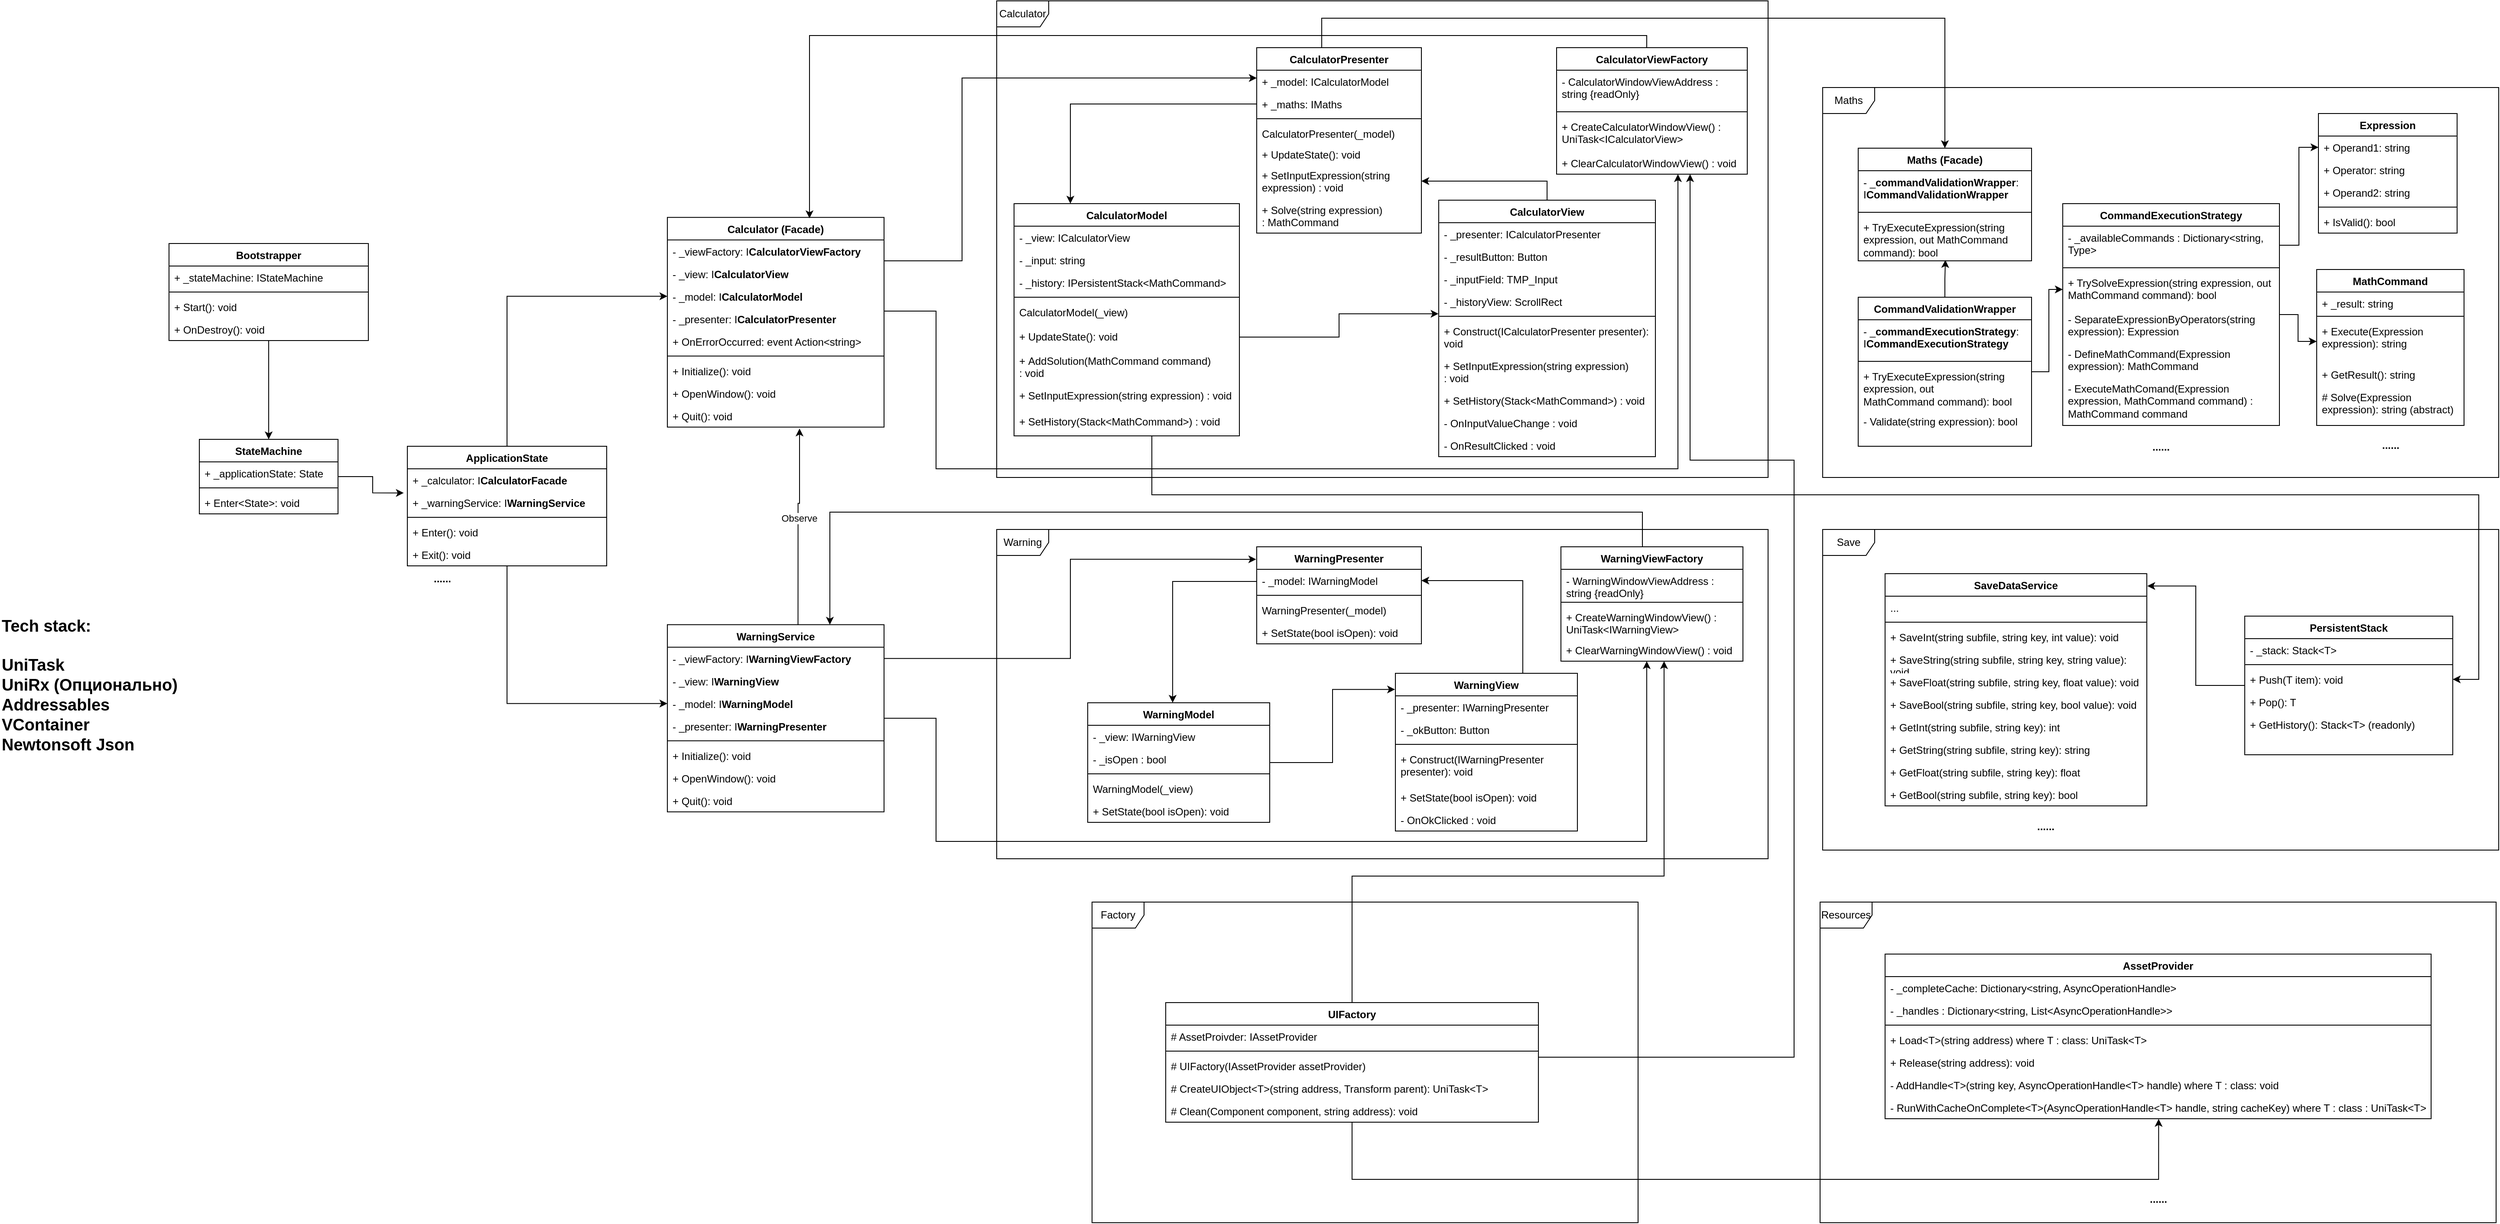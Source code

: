 <mxfile version="24.8.2">
  <diagram name="Page-1" id="IOok5DVv6RuoG3vR5GY8">
    <mxGraphModel dx="3160" dy="2407" grid="1" gridSize="10" guides="1" tooltips="1" connect="1" arrows="1" fold="1" page="1" pageScale="1" pageWidth="827" pageHeight="1169" math="0" shadow="0">
      <root>
        <mxCell id="0" />
        <mxCell id="1" parent="0" />
        <mxCell id="gF0uWeVOwaJasIPaWKPV-178" style="edgeStyle=orthogonalEdgeStyle;rounded=0;orthogonalLoop=1;jettySize=auto;html=1;entryX=1;entryY=0.5;entryDx=0;entryDy=0;" edge="1" parent="1" source="2dMqf0UhAoNqgRJj8EPE-1" target="2dMqf0UhAoNqgRJj8EPE-12">
          <mxGeometry relative="1" as="geometry" />
        </mxCell>
        <mxCell id="2dMqf0UhAoNqgRJj8EPE-1" value="CalculatorView" style="swimlane;fontStyle=1;align=center;verticalAlign=top;childLayout=stackLayout;horizontal=1;startSize=26;horizontalStack=0;resizeParent=1;resizeParentMax=0;resizeLast=0;collapsible=1;marginBottom=0;whiteSpace=wrap;html=1;" parent="1" vertex="1">
          <mxGeometry x="970" y="150" width="250" height="296" as="geometry" />
        </mxCell>
        <mxCell id="2dMqf0UhAoNqgRJj8EPE-2" value="- _presenter: ICalculatorPresenter" style="text;strokeColor=none;fillColor=none;align=left;verticalAlign=top;spacingLeft=4;spacingRight=4;overflow=hidden;rotatable=0;points=[[0,0.5],[1,0.5]];portConstraint=eastwest;whiteSpace=wrap;html=1;" parent="2dMqf0UhAoNqgRJj8EPE-1" vertex="1">
          <mxGeometry y="26" width="250" height="26" as="geometry" />
        </mxCell>
        <mxCell id="gF0uWeVOwaJasIPaWKPV-173" value="- _resultButton: Button" style="text;strokeColor=none;fillColor=none;align=left;verticalAlign=top;spacingLeft=4;spacingRight=4;overflow=hidden;rotatable=0;points=[[0,0.5],[1,0.5]];portConstraint=eastwest;whiteSpace=wrap;html=1;" vertex="1" parent="2dMqf0UhAoNqgRJj8EPE-1">
          <mxGeometry y="52" width="250" height="26" as="geometry" />
        </mxCell>
        <mxCell id="gF0uWeVOwaJasIPaWKPV-174" value="- _inputField: TMP_Input" style="text;strokeColor=none;fillColor=none;align=left;verticalAlign=top;spacingLeft=4;spacingRight=4;overflow=hidden;rotatable=0;points=[[0,0.5],[1,0.5]];portConstraint=eastwest;whiteSpace=wrap;html=1;" vertex="1" parent="2dMqf0UhAoNqgRJj8EPE-1">
          <mxGeometry y="78" width="250" height="26" as="geometry" />
        </mxCell>
        <mxCell id="gF0uWeVOwaJasIPaWKPV-176" value="- _historyView: ScrollRect" style="text;strokeColor=none;fillColor=none;align=left;verticalAlign=top;spacingLeft=4;spacingRight=4;overflow=hidden;rotatable=0;points=[[0,0.5],[1,0.5]];portConstraint=eastwest;whiteSpace=wrap;html=1;" vertex="1" parent="2dMqf0UhAoNqgRJj8EPE-1">
          <mxGeometry y="104" width="250" height="26" as="geometry" />
        </mxCell>
        <mxCell id="2dMqf0UhAoNqgRJj8EPE-3" value="" style="line;strokeWidth=1;fillColor=none;align=left;verticalAlign=middle;spacingTop=-1;spacingLeft=3;spacingRight=3;rotatable=0;labelPosition=right;points=[];portConstraint=eastwest;strokeColor=inherit;" parent="2dMqf0UhAoNqgRJj8EPE-1" vertex="1">
          <mxGeometry y="130" width="250" height="8" as="geometry" />
        </mxCell>
        <mxCell id="gF0uWeVOwaJasIPaWKPV-201" value="+ Construct(ICalculatorPresenter presenter): void" style="text;strokeColor=none;fillColor=none;align=left;verticalAlign=top;spacingLeft=4;spacingRight=4;overflow=hidden;rotatable=0;points=[[0,0.5],[1,0.5]];portConstraint=eastwest;whiteSpace=wrap;html=1;" vertex="1" parent="2dMqf0UhAoNqgRJj8EPE-1">
          <mxGeometry y="138" width="250" height="40" as="geometry" />
        </mxCell>
        <mxCell id="gF0uWeVOwaJasIPaWKPV-181" value="+&amp;nbsp;&lt;span style=&quot;background-color: initial;&quot;&gt;SetInputExpression(string expression) :&amp;nbsp;&lt;/span&gt;void" style="text;strokeColor=none;fillColor=none;align=left;verticalAlign=top;spacingLeft=4;spacingRight=4;overflow=hidden;rotatable=0;points=[[0,0.5],[1,0.5]];portConstraint=eastwest;whiteSpace=wrap;html=1;" vertex="1" parent="2dMqf0UhAoNqgRJj8EPE-1">
          <mxGeometry y="178" width="250" height="40" as="geometry" />
        </mxCell>
        <mxCell id="gF0uWeVOwaJasIPaWKPV-182" value="+&amp;nbsp;&lt;span style=&quot;background-color: initial;&quot;&gt;SetHistory(Stack&amp;lt;MathCommand&amp;gt;) :&amp;nbsp;&lt;/span&gt;void" style="text;strokeColor=none;fillColor=none;align=left;verticalAlign=top;spacingLeft=4;spacingRight=4;overflow=hidden;rotatable=0;points=[[0,0.5],[1,0.5]];portConstraint=eastwest;whiteSpace=wrap;html=1;" vertex="1" parent="2dMqf0UhAoNqgRJj8EPE-1">
          <mxGeometry y="218" width="250" height="26" as="geometry" />
        </mxCell>
        <mxCell id="2dMqf0UhAoNqgRJj8EPE-4" value="-&amp;nbsp;&lt;span style=&quot;background-color: initial;&quot;&gt;OnInputValueChange :&amp;nbsp;&lt;/span&gt;void" style="text;strokeColor=none;fillColor=none;align=left;verticalAlign=top;spacingLeft=4;spacingRight=4;overflow=hidden;rotatable=0;points=[[0,0.5],[1,0.5]];portConstraint=eastwest;whiteSpace=wrap;html=1;" parent="2dMqf0UhAoNqgRJj8EPE-1" vertex="1">
          <mxGeometry y="244" width="250" height="26" as="geometry" />
        </mxCell>
        <mxCell id="gF0uWeVOwaJasIPaWKPV-180" value="-&amp;nbsp;&lt;span style=&quot;background-color: initial;&quot;&gt;OnResultClicked :&amp;nbsp;&lt;/span&gt;void" style="text;strokeColor=none;fillColor=none;align=left;verticalAlign=top;spacingLeft=4;spacingRight=4;overflow=hidden;rotatable=0;points=[[0,0.5],[1,0.5]];portConstraint=eastwest;whiteSpace=wrap;html=1;" vertex="1" parent="2dMqf0UhAoNqgRJj8EPE-1">
          <mxGeometry y="270" width="250" height="26" as="geometry" />
        </mxCell>
        <mxCell id="gF0uWeVOwaJasIPaWKPV-128" style="edgeStyle=orthogonalEdgeStyle;rounded=0;orthogonalLoop=1;jettySize=auto;html=1;entryX=1;entryY=0.5;entryDx=0;entryDy=0;" edge="1" parent="1" source="gF0uWeVOwaJasIPaWKPV-188" target="gF0uWeVOwaJasIPaWKPV-122">
          <mxGeometry relative="1" as="geometry">
            <Array as="points">
              <mxPoint x="639" y="490" />
              <mxPoint x="2170" y="490" />
              <mxPoint x="2170" y="703" />
            </Array>
          </mxGeometry>
        </mxCell>
        <mxCell id="2dMqf0UhAoNqgRJj8EPE-5" value="CalculatorModel" style="swimlane;fontStyle=1;align=center;verticalAlign=top;childLayout=stackLayout;horizontal=1;startSize=26;horizontalStack=0;resizeParent=1;resizeParentMax=0;resizeLast=0;collapsible=1;marginBottom=0;whiteSpace=wrap;html=1;" parent="1" vertex="1">
          <mxGeometry x="480" y="154" width="260" height="268" as="geometry" />
        </mxCell>
        <mxCell id="2dMqf0UhAoNqgRJj8EPE-6" value="- _view: ICalculatorView&lt;div&gt;&lt;br&gt;&lt;/div&gt;" style="text;strokeColor=none;fillColor=none;align=left;verticalAlign=top;spacingLeft=4;spacingRight=4;overflow=hidden;rotatable=0;points=[[0,0.5],[1,0.5]];portConstraint=eastwest;whiteSpace=wrap;html=1;" parent="2dMqf0UhAoNqgRJj8EPE-5" vertex="1">
          <mxGeometry y="26" width="260" height="26" as="geometry" />
        </mxCell>
        <mxCell id="gF0uWeVOwaJasIPaWKPV-191" value="- _input: string&lt;div&gt;&lt;br&gt;&lt;/div&gt;" style="text;strokeColor=none;fillColor=none;align=left;verticalAlign=top;spacingLeft=4;spacingRight=4;overflow=hidden;rotatable=0;points=[[0,0.5],[1,0.5]];portConstraint=eastwest;whiteSpace=wrap;html=1;" vertex="1" parent="2dMqf0UhAoNqgRJj8EPE-5">
          <mxGeometry y="52" width="260" height="26" as="geometry" />
        </mxCell>
        <mxCell id="gF0uWeVOwaJasIPaWKPV-192" value="- _history: IPersistentStack&amp;lt;MathCommand&amp;gt;&lt;div&gt;&lt;br&gt;&lt;/div&gt;" style="text;strokeColor=none;fillColor=none;align=left;verticalAlign=top;spacingLeft=4;spacingRight=4;overflow=hidden;rotatable=0;points=[[0,0.5],[1,0.5]];portConstraint=eastwest;whiteSpace=wrap;html=1;" vertex="1" parent="2dMqf0UhAoNqgRJj8EPE-5">
          <mxGeometry y="78" width="260" height="26" as="geometry" />
        </mxCell>
        <mxCell id="2dMqf0UhAoNqgRJj8EPE-7" value="" style="line;strokeWidth=1;fillColor=none;align=left;verticalAlign=middle;spacingTop=-1;spacingLeft=3;spacingRight=3;rotatable=0;labelPosition=right;points=[];portConstraint=eastwest;strokeColor=inherit;" parent="2dMqf0UhAoNqgRJj8EPE-5" vertex="1">
          <mxGeometry y="104" width="260" height="8" as="geometry" />
        </mxCell>
        <mxCell id="gF0uWeVOwaJasIPaWKPV-202" value="&lt;span style=&quot;text-align: center;&quot;&gt;CalculatorModel(_view)&lt;/span&gt;" style="text;strokeColor=none;fillColor=none;align=left;verticalAlign=top;spacingLeft=4;spacingRight=4;overflow=hidden;rotatable=0;points=[[0,0.5],[1,0.5]];portConstraint=eastwest;whiteSpace=wrap;html=1;" vertex="1" parent="2dMqf0UhAoNqgRJj8EPE-5">
          <mxGeometry y="112" width="260" height="28" as="geometry" />
        </mxCell>
        <mxCell id="gF0uWeVOwaJasIPaWKPV-196" value="+ UpdateState(): void" style="text;strokeColor=none;fillColor=none;align=left;verticalAlign=top;spacingLeft=4;spacingRight=4;overflow=hidden;rotatable=0;points=[[0,0.5],[1,0.5]];portConstraint=eastwest;whiteSpace=wrap;html=1;" vertex="1" parent="2dMqf0UhAoNqgRJj8EPE-5">
          <mxGeometry y="140" width="260" height="28" as="geometry" />
        </mxCell>
        <mxCell id="2dMqf0UhAoNqgRJj8EPE-8" value="+&amp;nbsp;&lt;span style=&quot;background-color: initial;&quot;&gt;AddSolution(&lt;/span&gt;MathCommand&amp;nbsp;&lt;span style=&quot;background-color: initial;&quot;&gt;command) :&amp;nbsp;&lt;/span&gt;void" style="text;strokeColor=none;fillColor=none;align=left;verticalAlign=top;spacingLeft=4;spacingRight=4;overflow=hidden;rotatable=0;points=[[0,0.5],[1,0.5]];portConstraint=eastwest;whiteSpace=wrap;html=1;" parent="2dMqf0UhAoNqgRJj8EPE-5" vertex="1">
          <mxGeometry y="168" width="260" height="40" as="geometry" />
        </mxCell>
        <mxCell id="gF0uWeVOwaJasIPaWKPV-185" value="+&amp;nbsp;&lt;span style=&quot;background-color: initial;&quot;&gt;SetInputExpression(string expression) :&amp;nbsp;&lt;/span&gt;void" style="text;strokeColor=none;fillColor=none;align=left;verticalAlign=top;spacingLeft=4;spacingRight=4;overflow=hidden;rotatable=0;points=[[0,0.5],[1,0.5]];portConstraint=eastwest;whiteSpace=wrap;html=1;" vertex="1" parent="2dMqf0UhAoNqgRJj8EPE-5">
          <mxGeometry y="208" width="260" height="30" as="geometry" />
        </mxCell>
        <mxCell id="gF0uWeVOwaJasIPaWKPV-188" value="+&amp;nbsp;&lt;span style=&quot;background-color: initial;&quot;&gt;SetHistory(Stack&amp;lt;MathCommand&amp;gt;) :&amp;nbsp;&lt;/span&gt;void" style="text;strokeColor=none;fillColor=none;align=left;verticalAlign=top;spacingLeft=4;spacingRight=4;overflow=hidden;rotatable=0;points=[[0,0.5],[1,0.5]];portConstraint=eastwest;whiteSpace=wrap;html=1;" vertex="1" parent="2dMqf0UhAoNqgRJj8EPE-5">
          <mxGeometry y="238" width="260" height="30" as="geometry" />
        </mxCell>
        <mxCell id="2dMqf0UhAoNqgRJj8EPE-9" value="CalculatorPresenter" style="swimlane;fontStyle=1;align=center;verticalAlign=top;childLayout=stackLayout;horizontal=1;startSize=26;horizontalStack=0;resizeParent=1;resizeParentMax=0;resizeLast=0;collapsible=1;marginBottom=0;whiteSpace=wrap;html=1;" parent="1" vertex="1">
          <mxGeometry x="760" y="-26" width="190" height="214" as="geometry" />
        </mxCell>
        <mxCell id="gF0uWeVOwaJasIPaWKPV-183" value="+ _model: ICalculatorModel&lt;div&gt;&lt;br&gt;&lt;/div&gt;" style="text;strokeColor=none;fillColor=none;align=left;verticalAlign=top;spacingLeft=4;spacingRight=4;overflow=hidden;rotatable=0;points=[[0,0.5],[1,0.5]];portConstraint=eastwest;whiteSpace=wrap;html=1;" vertex="1" parent="2dMqf0UhAoNqgRJj8EPE-9">
          <mxGeometry y="26" width="190" height="26" as="geometry" />
        </mxCell>
        <mxCell id="2dMqf0UhAoNqgRJj8EPE-18" value="+ _maths: IMaths&lt;div&gt;&lt;br&gt;&lt;/div&gt;" style="text;strokeColor=none;fillColor=none;align=left;verticalAlign=top;spacingLeft=4;spacingRight=4;overflow=hidden;rotatable=0;points=[[0,0.5],[1,0.5]];portConstraint=eastwest;whiteSpace=wrap;html=1;" parent="2dMqf0UhAoNqgRJj8EPE-9" vertex="1">
          <mxGeometry y="52" width="190" height="26" as="geometry" />
        </mxCell>
        <mxCell id="2dMqf0UhAoNqgRJj8EPE-11" value="" style="line;strokeWidth=1;fillColor=none;align=left;verticalAlign=middle;spacingTop=-1;spacingLeft=3;spacingRight=3;rotatable=0;labelPosition=right;points=[];portConstraint=eastwest;strokeColor=inherit;" parent="2dMqf0UhAoNqgRJj8EPE-9" vertex="1">
          <mxGeometry y="78" width="190" height="8" as="geometry" />
        </mxCell>
        <mxCell id="gF0uWeVOwaJasIPaWKPV-200" value="&lt;span style=&quot;text-align: center;&quot;&gt;CalculatorPresenter(_model)&lt;/span&gt;" style="text;strokeColor=none;fillColor=none;align=left;verticalAlign=top;spacingLeft=4;spacingRight=4;overflow=hidden;rotatable=0;points=[[0,0.5],[1,0.5]];portConstraint=eastwest;whiteSpace=wrap;html=1;" vertex="1" parent="2dMqf0UhAoNqgRJj8EPE-9">
          <mxGeometry y="86" width="190" height="24" as="geometry" />
        </mxCell>
        <mxCell id="gF0uWeVOwaJasIPaWKPV-193" value="+ UpdateState(): void" style="text;strokeColor=none;fillColor=none;align=left;verticalAlign=top;spacingLeft=4;spacingRight=4;overflow=hidden;rotatable=0;points=[[0,0.5],[1,0.5]];portConstraint=eastwest;whiteSpace=wrap;html=1;" vertex="1" parent="2dMqf0UhAoNqgRJj8EPE-9">
          <mxGeometry y="110" width="190" height="24" as="geometry" />
        </mxCell>
        <mxCell id="2dMqf0UhAoNqgRJj8EPE-12" value="+&amp;nbsp;&lt;span style=&quot;background-color: initial;&quot;&gt;SetInputExpression(string expression) :&amp;nbsp;&lt;/span&gt;void" style="text;strokeColor=none;fillColor=none;align=left;verticalAlign=top;spacingLeft=4;spacingRight=4;overflow=hidden;rotatable=0;points=[[0,0.5],[1,0.5]];portConstraint=eastwest;whiteSpace=wrap;html=1;" parent="2dMqf0UhAoNqgRJj8EPE-9" vertex="1">
          <mxGeometry y="134" width="190" height="40" as="geometry" />
        </mxCell>
        <mxCell id="gF0uWeVOwaJasIPaWKPV-184" value="+&amp;nbsp;&lt;span style=&quot;background-color: initial;&quot;&gt;Solve(string expression) :&amp;nbsp;&lt;/span&gt;MathCommand" style="text;strokeColor=none;fillColor=none;align=left;verticalAlign=top;spacingLeft=4;spacingRight=4;overflow=hidden;rotatable=0;points=[[0,0.5],[1,0.5]];portConstraint=eastwest;whiteSpace=wrap;html=1;" vertex="1" parent="2dMqf0UhAoNqgRJj8EPE-9">
          <mxGeometry y="174" width="190" height="40" as="geometry" />
        </mxCell>
        <mxCell id="gF0uWeVOwaJasIPaWKPV-224" style="edgeStyle=orthogonalEdgeStyle;rounded=0;orthogonalLoop=1;jettySize=auto;html=1;entryX=0.5;entryY=0;entryDx=0;entryDy=0;" edge="1" parent="1" source="2dMqf0UhAoNqgRJj8EPE-29" target="gF0uWeVOwaJasIPaWKPV-205">
          <mxGeometry relative="1" as="geometry" />
        </mxCell>
        <mxCell id="2dMqf0UhAoNqgRJj8EPE-29" value="Bootstrapper" style="swimlane;fontStyle=1;align=center;verticalAlign=top;childLayout=stackLayout;horizontal=1;startSize=26;horizontalStack=0;resizeParent=1;resizeParentMax=0;resizeLast=0;collapsible=1;marginBottom=0;whiteSpace=wrap;html=1;" parent="1" vertex="1">
          <mxGeometry x="-495" y="200" width="230" height="112" as="geometry" />
        </mxCell>
        <mxCell id="gF0uWeVOwaJasIPaWKPV-19" value="+ _stateMachine: IStateMachine" style="text;strokeColor=none;fillColor=none;align=left;verticalAlign=top;spacingLeft=4;spacingRight=4;overflow=hidden;rotatable=0;points=[[0,0.5],[1,0.5]];portConstraint=eastwest;whiteSpace=wrap;html=1;" vertex="1" parent="2dMqf0UhAoNqgRJj8EPE-29">
          <mxGeometry y="26" width="230" height="26" as="geometry" />
        </mxCell>
        <mxCell id="2dMqf0UhAoNqgRJj8EPE-31" value="" style="line;strokeWidth=1;fillColor=none;align=left;verticalAlign=middle;spacingTop=-1;spacingLeft=3;spacingRight=3;rotatable=0;labelPosition=right;points=[];portConstraint=eastwest;strokeColor=inherit;" parent="2dMqf0UhAoNqgRJj8EPE-29" vertex="1">
          <mxGeometry y="52" width="230" height="8" as="geometry" />
        </mxCell>
        <mxCell id="2dMqf0UhAoNqgRJj8EPE-32" value="+ Start(): void" style="text;strokeColor=none;fillColor=none;align=left;verticalAlign=top;spacingLeft=4;spacingRight=4;overflow=hidden;rotatable=0;points=[[0,0.5],[1,0.5]];portConstraint=eastwest;whiteSpace=wrap;html=1;" parent="2dMqf0UhAoNqgRJj8EPE-29" vertex="1">
          <mxGeometry y="60" width="230" height="26" as="geometry" />
        </mxCell>
        <mxCell id="gF0uWeVOwaJasIPaWKPV-35" value="+ OnDestroy(): void" style="text;strokeColor=none;fillColor=none;align=left;verticalAlign=top;spacingLeft=4;spacingRight=4;overflow=hidden;rotatable=0;points=[[0,0.5],[1,0.5]];portConstraint=eastwest;whiteSpace=wrap;html=1;" vertex="1" parent="2dMqf0UhAoNqgRJj8EPE-29">
          <mxGeometry y="86" width="230" height="26" as="geometry" />
        </mxCell>
        <mxCell id="2dMqf0UhAoNqgRJj8EPE-33" style="edgeStyle=orthogonalEdgeStyle;rounded=0;orthogonalLoop=1;jettySize=auto;html=1;exitX=0.75;exitY=0;exitDx=0;exitDy=0;entryX=1;entryY=0.5;entryDx=0;entryDy=0;" parent="1" source="2dMqf0UhAoNqgRJj8EPE-34" edge="1">
          <mxGeometry relative="1" as="geometry">
            <mxPoint x="950" y="589.0" as="targetPoint" />
            <Array as="points">
              <mxPoint x="1067" y="589" />
            </Array>
          </mxGeometry>
        </mxCell>
        <mxCell id="2dMqf0UhAoNqgRJj8EPE-34" value="WarningView" style="swimlane;fontStyle=1;align=center;verticalAlign=top;childLayout=stackLayout;horizontal=1;startSize=26;horizontalStack=0;resizeParent=1;resizeParentMax=0;resizeLast=0;collapsible=1;marginBottom=0;whiteSpace=wrap;html=1;" parent="1" vertex="1">
          <mxGeometry x="920" y="696" width="210" height="182" as="geometry" />
        </mxCell>
        <mxCell id="2dMqf0UhAoNqgRJj8EPE-35" value="- _presenter: I&lt;span style=&quot;text-align: center;&quot;&gt;Warning&lt;/span&gt;Presenter" style="text;strokeColor=none;fillColor=none;align=left;verticalAlign=top;spacingLeft=4;spacingRight=4;overflow=hidden;rotatable=0;points=[[0,0.5],[1,0.5]];portConstraint=eastwest;whiteSpace=wrap;html=1;" parent="2dMqf0UhAoNqgRJj8EPE-34" vertex="1">
          <mxGeometry y="26" width="210" height="26" as="geometry" />
        </mxCell>
        <mxCell id="gF0uWeVOwaJasIPaWKPV-149" value="- _okButton: Button" style="text;strokeColor=none;fillColor=none;align=left;verticalAlign=top;spacingLeft=4;spacingRight=4;overflow=hidden;rotatable=0;points=[[0,0.5],[1,0.5]];portConstraint=eastwest;whiteSpace=wrap;html=1;" vertex="1" parent="2dMqf0UhAoNqgRJj8EPE-34">
          <mxGeometry y="52" width="210" height="26" as="geometry" />
        </mxCell>
        <mxCell id="2dMqf0UhAoNqgRJj8EPE-36" value="" style="line;strokeWidth=1;fillColor=none;align=left;verticalAlign=middle;spacingTop=-1;spacingLeft=3;spacingRight=3;rotatable=0;labelPosition=right;points=[];portConstraint=eastwest;strokeColor=inherit;" parent="2dMqf0UhAoNqgRJj8EPE-34" vertex="1">
          <mxGeometry y="78" width="210" height="8" as="geometry" />
        </mxCell>
        <mxCell id="gF0uWeVOwaJasIPaWKPV-199" value="+ Construct(I&lt;span style=&quot;text-align: center;&quot;&gt;Warning&lt;/span&gt;Presenter presenter): void" style="text;strokeColor=none;fillColor=none;align=left;verticalAlign=top;spacingLeft=4;spacingRight=4;overflow=hidden;rotatable=0;points=[[0,0.5],[1,0.5]];portConstraint=eastwest;whiteSpace=wrap;html=1;" vertex="1" parent="2dMqf0UhAoNqgRJj8EPE-34">
          <mxGeometry y="86" width="210" height="44" as="geometry" />
        </mxCell>
        <mxCell id="gF0uWeVOwaJasIPaWKPV-155" value="+ SetState(bool isOpen): void&lt;div&gt;&lt;span style=&quot;background-color: initial;&quot;&gt;&lt;br&gt;&lt;/span&gt;&lt;/div&gt;" style="text;strokeColor=none;fillColor=none;align=left;verticalAlign=top;spacingLeft=4;spacingRight=4;overflow=hidden;rotatable=0;points=[[0,0.5],[1,0.5]];portConstraint=eastwest;whiteSpace=wrap;html=1;" vertex="1" parent="2dMqf0UhAoNqgRJj8EPE-34">
          <mxGeometry y="130" width="210" height="26" as="geometry" />
        </mxCell>
        <mxCell id="2dMqf0UhAoNqgRJj8EPE-37" value="-&amp;nbsp;&lt;span style=&quot;background-color: initial;&quot;&gt;OnOkClicked :&amp;nbsp;&lt;/span&gt;void&lt;div&gt;&lt;span style=&quot;background-color: initial;&quot;&gt;&lt;br&gt;&lt;/span&gt;&lt;/div&gt;" style="text;strokeColor=none;fillColor=none;align=left;verticalAlign=top;spacingLeft=4;spacingRight=4;overflow=hidden;rotatable=0;points=[[0,0.5],[1,0.5]];portConstraint=eastwest;whiteSpace=wrap;html=1;" parent="2dMqf0UhAoNqgRJj8EPE-34" vertex="1">
          <mxGeometry y="156" width="210" height="26" as="geometry" />
        </mxCell>
        <mxCell id="2dMqf0UhAoNqgRJj8EPE-39" value="WarningModel" style="swimlane;fontStyle=1;align=center;verticalAlign=top;childLayout=stackLayout;horizontal=1;startSize=26;horizontalStack=0;resizeParent=1;resizeParentMax=0;resizeLast=0;collapsible=1;marginBottom=0;whiteSpace=wrap;html=1;" parent="1" vertex="1">
          <mxGeometry x="565" y="730" width="210" height="138" as="geometry" />
        </mxCell>
        <mxCell id="gF0uWeVOwaJasIPaWKPV-150" value="- _view: I&lt;span style=&quot;text-align: center;&quot;&gt;Warning&lt;/span&gt;View&lt;div&gt;&lt;br&gt;&lt;/div&gt;" style="text;strokeColor=none;fillColor=none;align=left;verticalAlign=top;spacingLeft=4;spacingRight=4;overflow=hidden;rotatable=0;points=[[0,0.5],[1,0.5]];portConstraint=eastwest;whiteSpace=wrap;html=1;" vertex="1" parent="2dMqf0UhAoNqgRJj8EPE-39">
          <mxGeometry y="26" width="210" height="26" as="geometry" />
        </mxCell>
        <mxCell id="gF0uWeVOwaJasIPaWKPV-154" value="&lt;div&gt;- _isOpen :&amp;nbsp;&lt;span style=&quot;background-color: initial;&quot;&gt;bool&lt;/span&gt;&lt;/div&gt;" style="text;strokeColor=none;fillColor=none;align=left;verticalAlign=top;spacingLeft=4;spacingRight=4;overflow=hidden;rotatable=0;points=[[0,0.5],[1,0.5]];portConstraint=eastwest;whiteSpace=wrap;html=1;" vertex="1" parent="2dMqf0UhAoNqgRJj8EPE-39">
          <mxGeometry y="52" width="210" height="26" as="geometry" />
        </mxCell>
        <mxCell id="2dMqf0UhAoNqgRJj8EPE-41" value="" style="line;strokeWidth=1;fillColor=none;align=left;verticalAlign=middle;spacingTop=-1;spacingLeft=3;spacingRight=3;rotatable=0;labelPosition=right;points=[];portConstraint=eastwest;strokeColor=inherit;" parent="2dMqf0UhAoNqgRJj8EPE-39" vertex="1">
          <mxGeometry y="78" width="210" height="8" as="geometry" />
        </mxCell>
        <mxCell id="2dMqf0UhAoNqgRJj8EPE-42" value="&lt;span style=&quot;text-align: center;&quot;&gt;WarningModel(_view)&lt;/span&gt;" style="text;strokeColor=none;fillColor=none;align=left;verticalAlign=top;spacingLeft=4;spacingRight=4;overflow=hidden;rotatable=0;points=[[0,0.5],[1,0.5]];portConstraint=eastwest;whiteSpace=wrap;html=1;" parent="2dMqf0UhAoNqgRJj8EPE-39" vertex="1">
          <mxGeometry y="86" width="210" height="26" as="geometry" />
        </mxCell>
        <mxCell id="gF0uWeVOwaJasIPaWKPV-198" value="+ SetState(bool isOpen): void" style="text;strokeColor=none;fillColor=none;align=left;verticalAlign=top;spacingLeft=4;spacingRight=4;overflow=hidden;rotatable=0;points=[[0,0.5],[1,0.5]];portConstraint=eastwest;whiteSpace=wrap;html=1;" vertex="1" parent="2dMqf0UhAoNqgRJj8EPE-39">
          <mxGeometry y="112" width="210" height="26" as="geometry" />
        </mxCell>
        <mxCell id="2dMqf0UhAoNqgRJj8EPE-43" value="WarningPresenter" style="swimlane;fontStyle=1;align=center;verticalAlign=top;childLayout=stackLayout;horizontal=1;startSize=26;horizontalStack=0;resizeParent=1;resizeParentMax=0;resizeLast=0;collapsible=1;marginBottom=0;whiteSpace=wrap;html=1;" parent="1" vertex="1">
          <mxGeometry x="760" y="550" width="190" height="112" as="geometry" />
        </mxCell>
        <mxCell id="2dMqf0UhAoNqgRJj8EPE-45" value="- _model: I&lt;span style=&quot;text-align: center;&quot;&gt;Warning&lt;/span&gt;Model&lt;div&gt;&lt;br&gt;&lt;/div&gt;" style="text;strokeColor=none;fillColor=none;align=left;verticalAlign=top;spacingLeft=4;spacingRight=4;overflow=hidden;rotatable=0;points=[[0,0.5],[1,0.5]];portConstraint=eastwest;whiteSpace=wrap;html=1;" parent="2dMqf0UhAoNqgRJj8EPE-43" vertex="1">
          <mxGeometry y="26" width="190" height="26" as="geometry" />
        </mxCell>
        <mxCell id="2dMqf0UhAoNqgRJj8EPE-46" value="" style="line;strokeWidth=1;fillColor=none;align=left;verticalAlign=middle;spacingTop=-1;spacingLeft=3;spacingRight=3;rotatable=0;labelPosition=right;points=[];portConstraint=eastwest;strokeColor=inherit;" parent="2dMqf0UhAoNqgRJj8EPE-43" vertex="1">
          <mxGeometry y="52" width="190" height="8" as="geometry" />
        </mxCell>
        <mxCell id="gF0uWeVOwaJasIPaWKPV-165" value="&lt;span style=&quot;text-align: center;&quot;&gt;WarningPresenter(_model)&lt;/span&gt;" style="text;strokeColor=none;fillColor=none;align=left;verticalAlign=top;spacingLeft=4;spacingRight=4;overflow=hidden;rotatable=0;points=[[0,0.5],[1,0.5]];portConstraint=eastwest;whiteSpace=wrap;html=1;" vertex="1" parent="2dMqf0UhAoNqgRJj8EPE-43">
          <mxGeometry y="60" width="190" height="26" as="geometry" />
        </mxCell>
        <mxCell id="gF0uWeVOwaJasIPaWKPV-197" value="&lt;div&gt;+ SetState(bool isOpen): void&lt;/div&gt;" style="text;strokeColor=none;fillColor=none;align=left;verticalAlign=top;spacingLeft=4;spacingRight=4;overflow=hidden;rotatable=0;points=[[0,0.5],[1,0.5]];portConstraint=eastwest;whiteSpace=wrap;html=1;" vertex="1" parent="2dMqf0UhAoNqgRJj8EPE-43">
          <mxGeometry y="86" width="190" height="26" as="geometry" />
        </mxCell>
        <mxCell id="2dMqf0UhAoNqgRJj8EPE-50" value="SaveDataService" style="swimlane;fontStyle=1;align=center;verticalAlign=top;childLayout=stackLayout;horizontal=1;startSize=26;horizontalStack=0;resizeParent=1;resizeParentMax=0;resizeLast=0;collapsible=1;marginBottom=0;whiteSpace=wrap;html=1;" parent="1" vertex="1">
          <mxGeometry x="1485" y="581" width="302" height="268" as="geometry" />
        </mxCell>
        <mxCell id="2dMqf0UhAoNqgRJj8EPE-51" value="..." style="text;strokeColor=none;fillColor=none;align=left;verticalAlign=top;spacingLeft=4;spacingRight=4;overflow=hidden;rotatable=0;points=[[0,0.5],[1,0.5]];portConstraint=eastwest;whiteSpace=wrap;html=1;" parent="2dMqf0UhAoNqgRJj8EPE-50" vertex="1">
          <mxGeometry y="26" width="302" height="26" as="geometry" />
        </mxCell>
        <mxCell id="2dMqf0UhAoNqgRJj8EPE-52" value="" style="line;strokeWidth=1;fillColor=none;align=left;verticalAlign=middle;spacingTop=-1;spacingLeft=3;spacingRight=3;rotatable=0;labelPosition=right;points=[];portConstraint=eastwest;strokeColor=inherit;" parent="2dMqf0UhAoNqgRJj8EPE-50" vertex="1">
          <mxGeometry y="52" width="302" height="8" as="geometry" />
        </mxCell>
        <mxCell id="2dMqf0UhAoNqgRJj8EPE-53" value="+ SaveInt(string subfile, string key, int value): void" style="text;strokeColor=none;fillColor=none;align=left;verticalAlign=top;spacingLeft=4;spacingRight=4;overflow=hidden;rotatable=0;points=[[0,0.5],[1,0.5]];portConstraint=eastwest;whiteSpace=wrap;html=1;" parent="2dMqf0UhAoNqgRJj8EPE-50" vertex="1">
          <mxGeometry y="60" width="302" height="26" as="geometry" />
        </mxCell>
        <mxCell id="gF0uWeVOwaJasIPaWKPV-49" value="+ SaveString(string subfile,&amp;nbsp;string key, string value): void" style="text;strokeColor=none;fillColor=none;align=left;verticalAlign=top;spacingLeft=4;spacingRight=4;overflow=hidden;rotatable=0;points=[[0,0.5],[1,0.5]];portConstraint=eastwest;whiteSpace=wrap;html=1;" vertex="1" parent="2dMqf0UhAoNqgRJj8EPE-50">
          <mxGeometry y="86" width="302" height="26" as="geometry" />
        </mxCell>
        <mxCell id="gF0uWeVOwaJasIPaWKPV-50" value="+ SaveFloat(string subfile,&amp;nbsp;string key, float value): void" style="text;strokeColor=none;fillColor=none;align=left;verticalAlign=top;spacingLeft=4;spacingRight=4;overflow=hidden;rotatable=0;points=[[0,0.5],[1,0.5]];portConstraint=eastwest;whiteSpace=wrap;html=1;" vertex="1" parent="2dMqf0UhAoNqgRJj8EPE-50">
          <mxGeometry y="112" width="302" height="26" as="geometry" />
        </mxCell>
        <mxCell id="gF0uWeVOwaJasIPaWKPV-57" value="+ SaveBool(string subfile,&amp;nbsp;string key, bool value): void" style="text;strokeColor=none;fillColor=none;align=left;verticalAlign=top;spacingLeft=4;spacingRight=4;overflow=hidden;rotatable=0;points=[[0,0.5],[1,0.5]];portConstraint=eastwest;whiteSpace=wrap;html=1;" vertex="1" parent="2dMqf0UhAoNqgRJj8EPE-50">
          <mxGeometry y="138" width="302" height="26" as="geometry" />
        </mxCell>
        <mxCell id="gF0uWeVOwaJasIPaWKPV-54" value="+ GetInt(string subfile,&amp;nbsp;string key): int" style="text;strokeColor=none;fillColor=none;align=left;verticalAlign=top;spacingLeft=4;spacingRight=4;overflow=hidden;rotatable=0;points=[[0,0.5],[1,0.5]];portConstraint=eastwest;whiteSpace=wrap;html=1;" vertex="1" parent="2dMqf0UhAoNqgRJj8EPE-50">
          <mxGeometry y="164" width="302" height="26" as="geometry" />
        </mxCell>
        <mxCell id="gF0uWeVOwaJasIPaWKPV-55" value="+ GetString(string subfile,&amp;nbsp;string key): string" style="text;strokeColor=none;fillColor=none;align=left;verticalAlign=top;spacingLeft=4;spacingRight=4;overflow=hidden;rotatable=0;points=[[0,0.5],[1,0.5]];portConstraint=eastwest;whiteSpace=wrap;html=1;" vertex="1" parent="2dMqf0UhAoNqgRJj8EPE-50">
          <mxGeometry y="190" width="302" height="26" as="geometry" />
        </mxCell>
        <mxCell id="gF0uWeVOwaJasIPaWKPV-56" value="+ GetFloat(string subfile,&amp;nbsp;string key): float" style="text;strokeColor=none;fillColor=none;align=left;verticalAlign=top;spacingLeft=4;spacingRight=4;overflow=hidden;rotatable=0;points=[[0,0.5],[1,0.5]];portConstraint=eastwest;whiteSpace=wrap;html=1;" vertex="1" parent="2dMqf0UhAoNqgRJj8EPE-50">
          <mxGeometry y="216" width="302" height="26" as="geometry" />
        </mxCell>
        <mxCell id="gF0uWeVOwaJasIPaWKPV-58" value="+ GetBool(string subfile,&amp;nbsp;string key): bool" style="text;strokeColor=none;fillColor=none;align=left;verticalAlign=top;spacingLeft=4;spacingRight=4;overflow=hidden;rotatable=0;points=[[0,0.5],[1,0.5]];portConstraint=eastwest;whiteSpace=wrap;html=1;" vertex="1" parent="2dMqf0UhAoNqgRJj8EPE-50">
          <mxGeometry y="242" width="302" height="26" as="geometry" />
        </mxCell>
        <mxCell id="2dMqf0UhAoNqgRJj8EPE-54" value="AssetProvider" style="swimlane;fontStyle=1;align=center;verticalAlign=top;childLayout=stackLayout;horizontal=1;startSize=26;horizontalStack=0;resizeParent=1;resizeParentMax=0;resizeLast=0;collapsible=1;marginBottom=0;whiteSpace=wrap;html=1;" parent="1" vertex="1">
          <mxGeometry x="1485" y="1020" width="630" height="190" as="geometry">
            <mxRectangle x="1485" y="1020" width="120" height="30" as="alternateBounds" />
          </mxGeometry>
        </mxCell>
        <mxCell id="2dMqf0UhAoNqgRJj8EPE-55" value="- _completeCache: Dictionary&amp;lt;string, AsyncOperationHandle&amp;gt;" style="text;strokeColor=none;fillColor=none;align=left;verticalAlign=top;spacingLeft=4;spacingRight=4;overflow=hidden;rotatable=0;points=[[0,0.5],[1,0.5]];portConstraint=eastwest;whiteSpace=wrap;html=1;" parent="2dMqf0UhAoNqgRJj8EPE-54" vertex="1">
          <mxGeometry y="26" width="630" height="26" as="geometry" />
        </mxCell>
        <mxCell id="gF0uWeVOwaJasIPaWKPV-64" value="- _handles&amp;nbsp;: Dictionary&amp;lt;string, List&amp;lt;AsyncOperationHandle&amp;gt;&amp;gt;" style="text;strokeColor=none;fillColor=none;align=left;verticalAlign=top;spacingLeft=4;spacingRight=4;overflow=hidden;rotatable=0;points=[[0,0.5],[1,0.5]];portConstraint=eastwest;whiteSpace=wrap;html=1;" vertex="1" parent="2dMqf0UhAoNqgRJj8EPE-54">
          <mxGeometry y="52" width="630" height="26" as="geometry" />
        </mxCell>
        <mxCell id="2dMqf0UhAoNqgRJj8EPE-56" value="" style="line;strokeWidth=1;fillColor=none;align=left;verticalAlign=middle;spacingTop=-1;spacingLeft=3;spacingRight=3;rotatable=0;labelPosition=right;points=[];portConstraint=eastwest;strokeColor=inherit;" parent="2dMqf0UhAoNqgRJj8EPE-54" vertex="1">
          <mxGeometry y="78" width="630" height="8" as="geometry" />
        </mxCell>
        <mxCell id="2dMqf0UhAoNqgRJj8EPE-57" value="+ Load&amp;lt;T&amp;gt;(string address) where T : class: UniTask&amp;lt;T&amp;gt;" style="text;strokeColor=none;fillColor=none;align=left;verticalAlign=top;spacingLeft=4;spacingRight=4;overflow=hidden;rotatable=0;points=[[0,0.5],[1,0.5]];portConstraint=eastwest;whiteSpace=wrap;html=1;" parent="2dMqf0UhAoNqgRJj8EPE-54" vertex="1">
          <mxGeometry y="86" width="630" height="26" as="geometry" />
        </mxCell>
        <mxCell id="gF0uWeVOwaJasIPaWKPV-60" value="+ Release(string address): void" style="text;strokeColor=none;fillColor=none;align=left;verticalAlign=top;spacingLeft=4;spacingRight=4;overflow=hidden;rotatable=0;points=[[0,0.5],[1,0.5]];portConstraint=eastwest;whiteSpace=wrap;html=1;" vertex="1" parent="2dMqf0UhAoNqgRJj8EPE-54">
          <mxGeometry y="112" width="630" height="26" as="geometry" />
        </mxCell>
        <mxCell id="gF0uWeVOwaJasIPaWKPV-61" value="- AddHandle&amp;lt;T&amp;gt;(string key, AsyncOperationHandle&amp;lt;T&amp;gt; handle) where T : class: void" style="text;strokeColor=none;fillColor=none;align=left;verticalAlign=top;spacingLeft=4;spacingRight=4;overflow=hidden;rotatable=0;points=[[0,0.5],[1,0.5]];portConstraint=eastwest;whiteSpace=wrap;html=1;" vertex="1" parent="2dMqf0UhAoNqgRJj8EPE-54">
          <mxGeometry y="138" width="630" height="26" as="geometry" />
        </mxCell>
        <mxCell id="gF0uWeVOwaJasIPaWKPV-66" value="- RunWithCacheOnComplete&amp;lt;T&amp;gt;(AsyncOperationHandle&amp;lt;T&amp;gt; handle, string cacheKey) where T : class : UniTask&amp;lt;T&amp;gt;" style="text;strokeColor=none;fillColor=none;align=left;verticalAlign=top;spacingLeft=4;spacingRight=4;overflow=hidden;rotatable=0;points=[[0,0.5],[1,0.5]];portConstraint=eastwest;whiteSpace=wrap;html=1;" vertex="1" parent="2dMqf0UhAoNqgRJj8EPE-54">
          <mxGeometry y="164" width="630" height="26" as="geometry" />
        </mxCell>
        <mxCell id="2dMqf0UhAoNqgRJj8EPE-58" value="Calculator (Facade)" style="swimlane;fontStyle=1;align=center;verticalAlign=top;childLayout=stackLayout;horizontal=1;startSize=26;horizontalStack=0;resizeParent=1;resizeParentMax=0;resizeLast=0;collapsible=1;marginBottom=0;whiteSpace=wrap;html=1;" parent="1" vertex="1">
          <mxGeometry x="80" y="169.92" width="250" height="242" as="geometry" />
        </mxCell>
        <mxCell id="2dMqf0UhAoNqgRJj8EPE-59" value="- _viewFactory: I&lt;span style=&quot;font-weight: 700; text-align: center;&quot;&gt;CalculatorViewFactory&lt;/span&gt;" style="text;strokeColor=none;fillColor=none;align=left;verticalAlign=top;spacingLeft=4;spacingRight=4;overflow=hidden;rotatable=0;points=[[0,0.5],[1,0.5]];portConstraint=eastwest;whiteSpace=wrap;html=1;" parent="2dMqf0UhAoNqgRJj8EPE-58" vertex="1">
          <mxGeometry y="26" width="250" height="26" as="geometry" />
        </mxCell>
        <mxCell id="gF0uWeVOwaJasIPaWKPV-16" value="- _view: I&lt;span style=&quot;font-weight: 700; text-align: center;&quot;&gt;CalculatorView&lt;/span&gt;" style="text;strokeColor=none;fillColor=none;align=left;verticalAlign=top;spacingLeft=4;spacingRight=4;overflow=hidden;rotatable=0;points=[[0,0.5],[1,0.5]];portConstraint=eastwest;whiteSpace=wrap;html=1;" vertex="1" parent="2dMqf0UhAoNqgRJj8EPE-58">
          <mxGeometry y="52" width="250" height="26" as="geometry" />
        </mxCell>
        <mxCell id="gF0uWeVOwaJasIPaWKPV-17" value="- _model: I&lt;span style=&quot;font-weight: 700; text-align: center;&quot;&gt;CalculatorModel&lt;/span&gt;" style="text;strokeColor=none;fillColor=none;align=left;verticalAlign=top;spacingLeft=4;spacingRight=4;overflow=hidden;rotatable=0;points=[[0,0.5],[1,0.5]];portConstraint=eastwest;whiteSpace=wrap;html=1;" vertex="1" parent="2dMqf0UhAoNqgRJj8EPE-58">
          <mxGeometry y="78" width="250" height="26" as="geometry" />
        </mxCell>
        <mxCell id="gF0uWeVOwaJasIPaWKPV-18" value="- _presenter: I&lt;span style=&quot;font-weight: 700; text-align: center;&quot;&gt;CalculatorPresenter&lt;/span&gt;" style="text;strokeColor=none;fillColor=none;align=left;verticalAlign=top;spacingLeft=4;spacingRight=4;overflow=hidden;rotatable=0;points=[[0,0.5],[1,0.5]];portConstraint=eastwest;whiteSpace=wrap;html=1;" vertex="1" parent="2dMqf0UhAoNqgRJj8EPE-58">
          <mxGeometry y="104" width="250" height="26" as="geometry" />
        </mxCell>
        <mxCell id="gF0uWeVOwaJasIPaWKPV-20" value="+ OnErrorOccurred: event Action&amp;lt;string&amp;gt;" style="text;strokeColor=none;fillColor=none;align=left;verticalAlign=top;spacingLeft=4;spacingRight=4;overflow=hidden;rotatable=0;points=[[0,0.5],[1,0.5]];portConstraint=eastwest;whiteSpace=wrap;html=1;" vertex="1" parent="2dMqf0UhAoNqgRJj8EPE-58">
          <mxGeometry y="130" width="250" height="26" as="geometry" />
        </mxCell>
        <mxCell id="2dMqf0UhAoNqgRJj8EPE-60" value="" style="line;strokeWidth=1;fillColor=none;align=left;verticalAlign=middle;spacingTop=-1;spacingLeft=3;spacingRight=3;rotatable=0;labelPosition=right;points=[];portConstraint=eastwest;strokeColor=inherit;" parent="2dMqf0UhAoNqgRJj8EPE-58" vertex="1">
          <mxGeometry y="156" width="250" height="8" as="geometry" />
        </mxCell>
        <mxCell id="2dMqf0UhAoNqgRJj8EPE-61" value="+ Initialize(): void" style="text;strokeColor=none;fillColor=none;align=left;verticalAlign=top;spacingLeft=4;spacingRight=4;overflow=hidden;rotatable=0;points=[[0,0.5],[1,0.5]];portConstraint=eastwest;whiteSpace=wrap;html=1;" parent="2dMqf0UhAoNqgRJj8EPE-58" vertex="1">
          <mxGeometry y="164" width="250" height="26" as="geometry" />
        </mxCell>
        <mxCell id="gF0uWeVOwaJasIPaWKPV-167" value="+ OpenWindow(): void" style="text;strokeColor=none;fillColor=none;align=left;verticalAlign=top;spacingLeft=4;spacingRight=4;overflow=hidden;rotatable=0;points=[[0,0.5],[1,0.5]];portConstraint=eastwest;whiteSpace=wrap;html=1;" vertex="1" parent="2dMqf0UhAoNqgRJj8EPE-58">
          <mxGeometry y="190" width="250" height="26" as="geometry" />
        </mxCell>
        <mxCell id="gF0uWeVOwaJasIPaWKPV-15" value="+ Quit(): void" style="text;strokeColor=none;fillColor=none;align=left;verticalAlign=top;spacingLeft=4;spacingRight=4;overflow=hidden;rotatable=0;points=[[0,0.5],[1,0.5]];portConstraint=eastwest;whiteSpace=wrap;html=1;" vertex="1" parent="2dMqf0UhAoNqgRJj8EPE-58">
          <mxGeometry y="216" width="250" height="26" as="geometry" />
        </mxCell>
        <mxCell id="2dMqf0UhAoNqgRJj8EPE-62" value="WarningService" style="swimlane;fontStyle=1;align=center;verticalAlign=top;childLayout=stackLayout;horizontal=1;startSize=26;horizontalStack=0;resizeParent=1;resizeParentMax=0;resizeLast=0;collapsible=1;marginBottom=0;whiteSpace=wrap;html=1;" parent="1" vertex="1">
          <mxGeometry x="80" y="639.92" width="250" height="216" as="geometry" />
        </mxCell>
        <mxCell id="2dMqf0UhAoNqgRJj8EPE-63" value="- _viewFactory: I&lt;span style=&quot;font-weight: 700; text-align: center;&quot;&gt;WarningViewFactory&lt;/span&gt;" style="text;strokeColor=none;fillColor=none;align=left;verticalAlign=top;spacingLeft=4;spacingRight=4;overflow=hidden;rotatable=0;points=[[0,0.5],[1,0.5]];portConstraint=eastwest;whiteSpace=wrap;html=1;" parent="2dMqf0UhAoNqgRJj8EPE-62" vertex="1">
          <mxGeometry y="26" width="250" height="26" as="geometry" />
        </mxCell>
        <mxCell id="gF0uWeVOwaJasIPaWKPV-31" value="- _view: I&lt;span style=&quot;font-weight: 700; text-align: center;&quot;&gt;Warning&lt;/span&gt;&lt;span style=&quot;font-weight: 700; text-align: center;&quot;&gt;View&lt;/span&gt;" style="text;strokeColor=none;fillColor=none;align=left;verticalAlign=top;spacingLeft=4;spacingRight=4;overflow=hidden;rotatable=0;points=[[0,0.5],[1,0.5]];portConstraint=eastwest;whiteSpace=wrap;html=1;" vertex="1" parent="2dMqf0UhAoNqgRJj8EPE-62">
          <mxGeometry y="52" width="250" height="26" as="geometry" />
        </mxCell>
        <mxCell id="gF0uWeVOwaJasIPaWKPV-32" value="- _model: I&lt;span style=&quot;font-weight: 700; text-align: center;&quot;&gt;Warning&lt;/span&gt;&lt;span style=&quot;font-weight: 700; text-align: center;&quot;&gt;Model&lt;/span&gt;" style="text;strokeColor=none;fillColor=none;align=left;verticalAlign=top;spacingLeft=4;spacingRight=4;overflow=hidden;rotatable=0;points=[[0,0.5],[1,0.5]];portConstraint=eastwest;whiteSpace=wrap;html=1;" vertex="1" parent="2dMqf0UhAoNqgRJj8EPE-62">
          <mxGeometry y="78" width="250" height="26" as="geometry" />
        </mxCell>
        <mxCell id="gF0uWeVOwaJasIPaWKPV-33" value="- _presenter: I&lt;span style=&quot;font-weight: 700; text-align: center;&quot;&gt;Warning&lt;/span&gt;&lt;span style=&quot;font-weight: 700; text-align: center;&quot;&gt;Presenter&lt;/span&gt;" style="text;strokeColor=none;fillColor=none;align=left;verticalAlign=top;spacingLeft=4;spacingRight=4;overflow=hidden;rotatable=0;points=[[0,0.5],[1,0.5]];portConstraint=eastwest;whiteSpace=wrap;html=1;" vertex="1" parent="2dMqf0UhAoNqgRJj8EPE-62">
          <mxGeometry y="104" width="250" height="26" as="geometry" />
        </mxCell>
        <mxCell id="2dMqf0UhAoNqgRJj8EPE-64" value="" style="line;strokeWidth=1;fillColor=none;align=left;verticalAlign=middle;spacingTop=-1;spacingLeft=3;spacingRight=3;rotatable=0;labelPosition=right;points=[];portConstraint=eastwest;strokeColor=inherit;" parent="2dMqf0UhAoNqgRJj8EPE-62" vertex="1">
          <mxGeometry y="130" width="250" height="8" as="geometry" />
        </mxCell>
        <mxCell id="2dMqf0UhAoNqgRJj8EPE-65" value="+ Initialize(): void" style="text;strokeColor=none;fillColor=none;align=left;verticalAlign=top;spacingLeft=4;spacingRight=4;overflow=hidden;rotatable=0;points=[[0,0.5],[1,0.5]];portConstraint=eastwest;whiteSpace=wrap;html=1;" parent="2dMqf0UhAoNqgRJj8EPE-62" vertex="1">
          <mxGeometry y="138" width="250" height="26" as="geometry" />
        </mxCell>
        <mxCell id="gF0uWeVOwaJasIPaWKPV-157" value="+ OpenWindow(): void" style="text;strokeColor=none;fillColor=none;align=left;verticalAlign=top;spacingLeft=4;spacingRight=4;overflow=hidden;rotatable=0;points=[[0,0.5],[1,0.5]];portConstraint=eastwest;whiteSpace=wrap;html=1;" vertex="1" parent="2dMqf0UhAoNqgRJj8EPE-62">
          <mxGeometry y="164" width="250" height="26" as="geometry" />
        </mxCell>
        <mxCell id="gF0uWeVOwaJasIPaWKPV-34" value="+ Quit(): void" style="text;strokeColor=none;fillColor=none;align=left;verticalAlign=top;spacingLeft=4;spacingRight=4;overflow=hidden;rotatable=0;points=[[0,0.5],[1,0.5]];portConstraint=eastwest;whiteSpace=wrap;html=1;" vertex="1" parent="2dMqf0UhAoNqgRJj8EPE-62">
          <mxGeometry y="190" width="250" height="26" as="geometry" />
        </mxCell>
        <mxCell id="2dMqf0UhAoNqgRJj8EPE-66" value="Calculator" style="shape=umlFrame;whiteSpace=wrap;html=1;pointerEvents=0;" parent="1" vertex="1">
          <mxGeometry x="460" y="-80" width="890" height="550" as="geometry" />
        </mxCell>
        <mxCell id="2dMqf0UhAoNqgRJj8EPE-67" value="Warning" style="shape=umlFrame;whiteSpace=wrap;html=1;pointerEvents=0;" parent="1" vertex="1">
          <mxGeometry x="460" y="530" width="890" height="380" as="geometry" />
        </mxCell>
        <mxCell id="2dMqf0UhAoNqgRJj8EPE-77" value="MathCommand" style="swimlane;fontStyle=1;align=center;verticalAlign=top;childLayout=stackLayout;horizontal=1;startSize=26;horizontalStack=0;resizeParent=1;resizeParentMax=0;resizeLast=0;collapsible=1;marginBottom=0;whiteSpace=wrap;html=1;" parent="1" vertex="1">
          <mxGeometry x="1983" y="230" width="170" height="180" as="geometry" />
        </mxCell>
        <mxCell id="gF0uWeVOwaJasIPaWKPV-115" value="+ _result: string" style="text;strokeColor=none;fillColor=none;align=left;verticalAlign=top;spacingLeft=4;spacingRight=4;overflow=hidden;rotatable=0;points=[[0,0.5],[1,0.5]];portConstraint=eastwest;whiteSpace=wrap;html=1;" vertex="1" parent="2dMqf0UhAoNqgRJj8EPE-77">
          <mxGeometry y="26" width="170" height="24" as="geometry" />
        </mxCell>
        <mxCell id="2dMqf0UhAoNqgRJj8EPE-79" value="" style="line;strokeWidth=1;fillColor=none;align=left;verticalAlign=middle;spacingTop=-1;spacingLeft=3;spacingRight=3;rotatable=0;labelPosition=right;points=[];portConstraint=eastwest;strokeColor=inherit;" parent="2dMqf0UhAoNqgRJj8EPE-77" vertex="1">
          <mxGeometry y="50" width="170" height="8" as="geometry" />
        </mxCell>
        <mxCell id="2dMqf0UhAoNqgRJj8EPE-80" value="+ Execute(Expression expression): string" style="text;strokeColor=none;fillColor=none;align=left;verticalAlign=top;spacingLeft=4;spacingRight=4;overflow=hidden;rotatable=0;points=[[0,0.5],[1,0.5]];portConstraint=eastwest;whiteSpace=wrap;html=1;" parent="2dMqf0UhAoNqgRJj8EPE-77" vertex="1">
          <mxGeometry y="58" width="170" height="50" as="geometry" />
        </mxCell>
        <mxCell id="gF0uWeVOwaJasIPaWKPV-118" value="+ GetResult(): string" style="text;strokeColor=none;fillColor=none;align=left;verticalAlign=top;spacingLeft=4;spacingRight=4;overflow=hidden;rotatable=0;points=[[0,0.5],[1,0.5]];portConstraint=eastwest;whiteSpace=wrap;html=1;" vertex="1" parent="2dMqf0UhAoNqgRJj8EPE-77">
          <mxGeometry y="108" width="170" height="26" as="geometry" />
        </mxCell>
        <mxCell id="gF0uWeVOwaJasIPaWKPV-106" value="# Solve(Expression expression): string (abstract)" style="text;strokeColor=none;fillColor=none;align=left;verticalAlign=top;spacingLeft=4;spacingRight=4;overflow=hidden;rotatable=0;points=[[0,0.5],[1,0.5]];portConstraint=eastwest;whiteSpace=wrap;html=1;" vertex="1" parent="2dMqf0UhAoNqgRJj8EPE-77">
          <mxGeometry y="134" width="170" height="46" as="geometry" />
        </mxCell>
        <mxCell id="gF0uWeVOwaJasIPaWKPV-112" style="edgeStyle=orthogonalEdgeStyle;rounded=0;orthogonalLoop=1;jettySize=auto;html=1;entryX=0;entryY=0.5;entryDx=0;entryDy=0;" edge="1" parent="1" source="2dMqf0UhAoNqgRJj8EPE-81" target="2dMqf0UhAoNqgRJj8EPE-80">
          <mxGeometry relative="1" as="geometry" />
        </mxCell>
        <mxCell id="2dMqf0UhAoNqgRJj8EPE-81" value="CommandExecutionStrategy" style="swimlane;fontStyle=1;align=center;verticalAlign=top;childLayout=stackLayout;horizontal=1;startSize=26;horizontalStack=0;resizeParent=1;resizeParentMax=0;resizeLast=0;collapsible=1;marginBottom=0;whiteSpace=wrap;html=1;" parent="1" vertex="1">
          <mxGeometry x="1690" y="154" width="250" height="256" as="geometry" />
        </mxCell>
        <mxCell id="gF0uWeVOwaJasIPaWKPV-92" value="- _availableCommands : Dictionary&amp;lt;string, Type&amp;gt;" style="text;strokeColor=none;fillColor=none;align=left;verticalAlign=top;spacingLeft=4;spacingRight=4;overflow=hidden;rotatable=0;points=[[0,0.5],[1,0.5]];portConstraint=eastwest;whiteSpace=wrap;html=1;" vertex="1" parent="2dMqf0UhAoNqgRJj8EPE-81">
          <mxGeometry y="26" width="250" height="44" as="geometry" />
        </mxCell>
        <mxCell id="2dMqf0UhAoNqgRJj8EPE-83" value="" style="line;strokeWidth=1;fillColor=none;align=left;verticalAlign=middle;spacingTop=-1;spacingLeft=3;spacingRight=3;rotatable=0;labelPosition=right;points=[];portConstraint=eastwest;strokeColor=inherit;" parent="2dMqf0UhAoNqgRJj8EPE-81" vertex="1">
          <mxGeometry y="70" width="250" height="8" as="geometry" />
        </mxCell>
        <mxCell id="2dMqf0UhAoNqgRJj8EPE-84" value="+ TrySolveExpression(string expression, out MathCommand command): bool" style="text;strokeColor=none;fillColor=none;align=left;verticalAlign=top;spacingLeft=4;spacingRight=4;overflow=hidden;rotatable=0;points=[[0,0.5],[1,0.5]];portConstraint=eastwest;whiteSpace=wrap;html=1;" parent="2dMqf0UhAoNqgRJj8EPE-81" vertex="1">
          <mxGeometry y="78" width="250" height="42" as="geometry" />
        </mxCell>
        <mxCell id="gF0uWeVOwaJasIPaWKPV-78" value="- SeparateExpressionByOperators(string expression): Expression" style="text;strokeColor=none;fillColor=none;align=left;verticalAlign=top;spacingLeft=4;spacingRight=4;overflow=hidden;rotatable=0;points=[[0,0.5],[1,0.5]];portConstraint=eastwest;whiteSpace=wrap;html=1;" vertex="1" parent="2dMqf0UhAoNqgRJj8EPE-81">
          <mxGeometry y="120" width="250" height="40" as="geometry" />
        </mxCell>
        <mxCell id="gF0uWeVOwaJasIPaWKPV-90" value="- DefineMathCommand(Expression expression): MathCommand" style="text;strokeColor=none;fillColor=none;align=left;verticalAlign=top;spacingLeft=4;spacingRight=4;overflow=hidden;rotatable=0;points=[[0,0.5],[1,0.5]];portConstraint=eastwest;whiteSpace=wrap;html=1;" vertex="1" parent="2dMqf0UhAoNqgRJj8EPE-81">
          <mxGeometry y="160" width="250" height="40" as="geometry" />
        </mxCell>
        <mxCell id="gF0uWeVOwaJasIPaWKPV-89" value="- ExecuteMathComand(Expression expression, MathCommand&amp;nbsp;command) : MathCommand&amp;nbsp;command" style="text;strokeColor=none;fillColor=none;align=left;verticalAlign=top;spacingLeft=4;spacingRight=4;overflow=hidden;rotatable=0;points=[[0,0.5],[1,0.5]];portConstraint=eastwest;whiteSpace=wrap;html=1;" vertex="1" parent="2dMqf0UhAoNqgRJj8EPE-81">
          <mxGeometry y="200" width="250" height="56" as="geometry" />
        </mxCell>
        <mxCell id="2dMqf0UhAoNqgRJj8EPE-85" style="edgeStyle=orthogonalEdgeStyle;rounded=0;orthogonalLoop=1;jettySize=auto;html=1;entryX=0.61;entryY=1.06;entryDx=0;entryDy=0;entryPerimeter=0;" parent="1" edge="1" target="gF0uWeVOwaJasIPaWKPV-15">
          <mxGeometry relative="1" as="geometry">
            <mxPoint x="230.757" y="640.18" as="sourcePoint" />
            <mxPoint x="230" y="369.92" as="targetPoint" />
            <Array as="points">
              <mxPoint x="231" y="499.92" />
              <mxPoint x="233" y="499.92" />
            </Array>
          </mxGeometry>
        </mxCell>
        <mxCell id="2dMqf0UhAoNqgRJj8EPE-86" value="Observe" style="edgeLabel;html=1;align=center;verticalAlign=middle;resizable=0;points=[];" parent="2dMqf0UhAoNqgRJj8EPE-85" vertex="1" connectable="0">
          <mxGeometry x="0.082" y="-1" relative="1" as="geometry">
            <mxPoint as="offset" />
          </mxGeometry>
        </mxCell>
        <mxCell id="2dMqf0UhAoNqgRJj8EPE-89" value="Math&lt;span style=&quot;background-color: initial;&quot;&gt;s&lt;/span&gt;" style="shape=umlFrame;whiteSpace=wrap;html=1;pointerEvents=0;" parent="1" vertex="1">
          <mxGeometry x="1413" y="20" width="780" height="450" as="geometry" />
        </mxCell>
        <mxCell id="2dMqf0UhAoNqgRJj8EPE-100" value="Save" style="shape=umlFrame;whiteSpace=wrap;html=1;pointerEvents=0;" parent="1" vertex="1">
          <mxGeometry x="1413" y="530" width="780" height="370" as="geometry" />
        </mxCell>
        <mxCell id="2dMqf0UhAoNqgRJj8EPE-107" value="......" style="text;align=center;fontStyle=1;verticalAlign=middle;spacingLeft=3;spacingRight=3;strokeColor=none;rotatable=0;points=[[0,0.5],[1,0.5]];portConstraint=eastwest;html=1;" parent="1" vertex="1">
          <mxGeometry x="2028" y="420" width="80" height="26" as="geometry" />
        </mxCell>
        <mxCell id="2dMqf0UhAoNqgRJj8EPE-108" value="......" style="text;align=center;fontStyle=1;verticalAlign=middle;spacingLeft=3;spacingRight=3;strokeColor=none;rotatable=0;points=[[0,0.5],[1,0.5]];portConstraint=eastwest;html=1;" parent="1" vertex="1">
          <mxGeometry x="1630" y="860" width="80" height="26" as="geometry" />
        </mxCell>
        <mxCell id="2dMqf0UhAoNqgRJj8EPE-109" value="Resources" style="shape=umlFrame;whiteSpace=wrap;html=1;pointerEvents=0;" parent="1" vertex="1">
          <mxGeometry x="1410" y="960" width="780" height="370" as="geometry" />
        </mxCell>
        <mxCell id="2dMqf0UhAoNqgRJj8EPE-114" value="......" style="text;align=center;fontStyle=1;verticalAlign=middle;spacingLeft=3;spacingRight=3;strokeColor=none;rotatable=0;points=[[0,0.5],[1,0.5]];portConstraint=eastwest;html=1;" parent="1" vertex="1">
          <mxGeometry x="1760" y="1290" width="80" height="26" as="geometry" />
        </mxCell>
        <mxCell id="2dMqf0UhAoNqgRJj8EPE-119" value="......" style="text;align=center;fontStyle=1;verticalAlign=middle;spacingLeft=3;spacingRight=3;strokeColor=none;rotatable=0;points=[[0,0.5],[1,0.5]];portConstraint=eastwest;html=1;" parent="1" vertex="1">
          <mxGeometry x="1763" y="420" width="80" height="30" as="geometry" />
        </mxCell>
        <mxCell id="2dMqf0UhAoNqgRJj8EPE-130" value="CalculatorViewFactory" style="swimlane;fontStyle=1;align=center;verticalAlign=top;childLayout=stackLayout;horizontal=1;startSize=26;horizontalStack=0;resizeParent=1;resizeParentMax=0;resizeLast=0;collapsible=1;marginBottom=0;whiteSpace=wrap;html=1;" parent="1" vertex="1">
          <mxGeometry x="1106" y="-26" width="220" height="146" as="geometry" />
        </mxCell>
        <mxCell id="2dMqf0UhAoNqgRJj8EPE-131" value="-&amp;nbsp;&lt;span style=&quot;text-align: center;&quot;&gt;Calculator&lt;/span&gt;WindowViewAddress&amp;nbsp;: string&amp;nbsp;{readOnly}" style="text;strokeColor=none;fillColor=none;align=left;verticalAlign=top;spacingLeft=4;spacingRight=4;overflow=hidden;rotatable=0;points=[[0,0.5],[1,0.5]];portConstraint=eastwest;whiteSpace=wrap;html=1;" parent="2dMqf0UhAoNqgRJj8EPE-130" vertex="1">
          <mxGeometry y="26" width="220" height="44" as="geometry" />
        </mxCell>
        <mxCell id="2dMqf0UhAoNqgRJj8EPE-132" value="" style="line;strokeWidth=1;fillColor=none;align=left;verticalAlign=middle;spacingTop=-1;spacingLeft=3;spacingRight=3;rotatable=0;labelPosition=right;points=[];portConstraint=eastwest;strokeColor=inherit;" parent="2dMqf0UhAoNqgRJj8EPE-130" vertex="1">
          <mxGeometry y="70" width="220" height="8" as="geometry" />
        </mxCell>
        <mxCell id="2dMqf0UhAoNqgRJj8EPE-133" value="+ Create&lt;span style=&quot;text-align: center;&quot;&gt;Calculator&lt;/span&gt;WindowView() : UniTask&amp;lt;ICalculatorView&amp;gt;" style="text;strokeColor=none;fillColor=none;align=left;verticalAlign=top;spacingLeft=4;spacingRight=4;overflow=hidden;rotatable=0;points=[[0,0.5],[1,0.5]];portConstraint=eastwest;whiteSpace=wrap;html=1;" parent="2dMqf0UhAoNqgRJj8EPE-130" vertex="1">
          <mxGeometry y="78" width="220" height="42" as="geometry" />
        </mxCell>
        <mxCell id="gF0uWeVOwaJasIPaWKPV-147" value="+ Clear&lt;span style=&quot;text-align: center;&quot;&gt;Calculator&lt;/span&gt;WindowView() : void" style="text;strokeColor=none;fillColor=none;align=left;verticalAlign=top;spacingLeft=4;spacingRight=4;overflow=hidden;rotatable=0;points=[[0,0.5],[1,0.5]];portConstraint=eastwest;whiteSpace=wrap;html=1;" vertex="1" parent="2dMqf0UhAoNqgRJj8EPE-130">
          <mxGeometry y="120" width="220" height="26" as="geometry" />
        </mxCell>
        <mxCell id="gF0uWeVOwaJasIPaWKPV-156" style="edgeStyle=orthogonalEdgeStyle;rounded=0;orthogonalLoop=1;jettySize=auto;html=1;entryX=0.75;entryY=0;entryDx=0;entryDy=0;" edge="1" parent="1" source="2dMqf0UhAoNqgRJj8EPE-134" target="2dMqf0UhAoNqgRJj8EPE-62">
          <mxGeometry relative="1" as="geometry">
            <Array as="points">
              <mxPoint x="1205" y="510" />
              <mxPoint x="267" y="510" />
            </Array>
          </mxGeometry>
        </mxCell>
        <mxCell id="2dMqf0UhAoNqgRJj8EPE-134" value="WarningViewFactory" style="swimlane;fontStyle=1;align=center;verticalAlign=top;childLayout=stackLayout;horizontal=1;startSize=26;horizontalStack=0;resizeParent=1;resizeParentMax=0;resizeLast=0;collapsible=1;marginBottom=0;whiteSpace=wrap;html=1;" parent="1" vertex="1">
          <mxGeometry x="1111" y="550" width="210" height="132" as="geometry" />
        </mxCell>
        <mxCell id="2dMqf0UhAoNqgRJj8EPE-135" value="- WarningWindowViewAddress&amp;nbsp;: string&amp;nbsp;{readOnly}" style="text;strokeColor=none;fillColor=none;align=left;verticalAlign=top;spacingLeft=4;spacingRight=4;overflow=hidden;rotatable=0;points=[[0,0.5],[1,0.5]];portConstraint=eastwest;whiteSpace=wrap;html=1;" parent="2dMqf0UhAoNqgRJj8EPE-134" vertex="1">
          <mxGeometry y="26" width="210" height="34" as="geometry" />
        </mxCell>
        <mxCell id="2dMqf0UhAoNqgRJj8EPE-136" value="" style="line;strokeWidth=1;fillColor=none;align=left;verticalAlign=middle;spacingTop=-1;spacingLeft=3;spacingRight=3;rotatable=0;labelPosition=right;points=[];portConstraint=eastwest;strokeColor=inherit;" parent="2dMqf0UhAoNqgRJj8EPE-134" vertex="1">
          <mxGeometry y="60" width="210" height="8" as="geometry" />
        </mxCell>
        <mxCell id="2dMqf0UhAoNqgRJj8EPE-137" value="+ CreateWarningWindowView() : UniTask&amp;lt;IWarningView&amp;gt;" style="text;strokeColor=none;fillColor=none;align=left;verticalAlign=top;spacingLeft=4;spacingRight=4;overflow=hidden;rotatable=0;points=[[0,0.5],[1,0.5]];portConstraint=eastwest;whiteSpace=wrap;html=1;" parent="2dMqf0UhAoNqgRJj8EPE-134" vertex="1">
          <mxGeometry y="68" width="210" height="38" as="geometry" />
        </mxCell>
        <mxCell id="gF0uWeVOwaJasIPaWKPV-144" value="+ ClearWarningWindowView() : void" style="text;strokeColor=none;fillColor=none;align=left;verticalAlign=top;spacingLeft=4;spacingRight=4;overflow=hidden;rotatable=0;points=[[0,0.5],[1,0.5]];portConstraint=eastwest;whiteSpace=wrap;html=1;" vertex="1" parent="2dMqf0UhAoNqgRJj8EPE-134">
          <mxGeometry y="106" width="210" height="26" as="geometry" />
        </mxCell>
        <mxCell id="2dMqf0UhAoNqgRJj8EPE-139" style="edgeStyle=orthogonalEdgeStyle;rounded=0;orthogonalLoop=1;jettySize=auto;html=1;" parent="1" source="2dMqf0UhAoNqgRJj8EPE-58" target="gF0uWeVOwaJasIPaWKPV-147" edge="1">
          <mxGeometry relative="1" as="geometry">
            <Array as="points">
              <mxPoint x="390" y="278" />
              <mxPoint x="390" y="460" />
              <mxPoint x="1246" y="460" />
            </Array>
          </mxGeometry>
        </mxCell>
        <mxCell id="2dMqf0UhAoNqgRJj8EPE-143" style="edgeStyle=orthogonalEdgeStyle;rounded=0;orthogonalLoop=1;jettySize=auto;html=1;" parent="1" source="2dMqf0UhAoNqgRJj8EPE-62" target="gF0uWeVOwaJasIPaWKPV-144" edge="1">
          <mxGeometry relative="1" as="geometry">
            <Array as="points">
              <mxPoint x="390" y="748" />
              <mxPoint x="390" y="890" />
              <mxPoint x="1210" y="890" />
            </Array>
            <mxPoint x="1240" y="720" as="targetPoint" />
          </mxGeometry>
        </mxCell>
        <mxCell id="2dMqf0UhAoNqgRJj8EPE-144" value="Factory" style="shape=umlFrame;whiteSpace=wrap;html=1;pointerEvents=0;" parent="1" vertex="1">
          <mxGeometry x="570" y="960" width="630" height="370" as="geometry" />
        </mxCell>
        <mxCell id="2dMqf0UhAoNqgRJj8EPE-145" value="UIFactory" style="swimlane;fontStyle=1;align=center;verticalAlign=top;childLayout=stackLayout;horizontal=1;startSize=26;horizontalStack=0;resizeParent=1;resizeParentMax=0;resizeLast=0;collapsible=1;marginBottom=0;whiteSpace=wrap;html=1;" parent="1" vertex="1">
          <mxGeometry x="655" y="1076" width="430" height="138" as="geometry" />
        </mxCell>
        <mxCell id="2dMqf0UhAoNqgRJj8EPE-146" value="# AssetProivder: IAssetProvider" style="text;strokeColor=none;fillColor=none;align=left;verticalAlign=top;spacingLeft=4;spacingRight=4;overflow=hidden;rotatable=0;points=[[0,0.5],[1,0.5]];portConstraint=eastwest;whiteSpace=wrap;html=1;" parent="2dMqf0UhAoNqgRJj8EPE-145" vertex="1">
          <mxGeometry y="26" width="430" height="26" as="geometry" />
        </mxCell>
        <mxCell id="2dMqf0UhAoNqgRJj8EPE-147" value="" style="line;strokeWidth=1;fillColor=none;align=left;verticalAlign=middle;spacingTop=-1;spacingLeft=3;spacingRight=3;rotatable=0;labelPosition=right;points=[];portConstraint=eastwest;strokeColor=inherit;" parent="2dMqf0UhAoNqgRJj8EPE-145" vertex="1">
          <mxGeometry y="52" width="430" height="8" as="geometry" />
        </mxCell>
        <mxCell id="gF0uWeVOwaJasIPaWKPV-47" value="# UIFactory(IAssetProvider assetProvider)" style="text;strokeColor=none;fillColor=none;align=left;verticalAlign=top;spacingLeft=4;spacingRight=4;overflow=hidden;rotatable=0;points=[[0,0.5],[1,0.5]];portConstraint=eastwest;whiteSpace=wrap;html=1;" vertex="1" parent="2dMqf0UhAoNqgRJj8EPE-145">
          <mxGeometry y="60" width="430" height="26" as="geometry" />
        </mxCell>
        <mxCell id="2dMqf0UhAoNqgRJj8EPE-148" value="# CreateUIObject&amp;lt;T&amp;gt;(string address, Transform parent): UniTask&amp;lt;T&amp;gt;" style="text;strokeColor=none;fillColor=none;align=left;verticalAlign=top;spacingLeft=4;spacingRight=4;overflow=hidden;rotatable=0;points=[[0,0.5],[1,0.5]];portConstraint=eastwest;whiteSpace=wrap;html=1;" parent="2dMqf0UhAoNqgRJj8EPE-145" vertex="1">
          <mxGeometry y="86" width="430" height="26" as="geometry" />
        </mxCell>
        <mxCell id="gF0uWeVOwaJasIPaWKPV-44" value="# Clean(Component component, string address): void" style="text;strokeColor=none;fillColor=none;align=left;verticalAlign=top;spacingLeft=4;spacingRight=4;overflow=hidden;rotatable=0;points=[[0,0.5],[1,0.5]];portConstraint=eastwest;whiteSpace=wrap;html=1;" vertex="1" parent="2dMqf0UhAoNqgRJj8EPE-145">
          <mxGeometry y="112" width="430" height="26" as="geometry" />
        </mxCell>
        <mxCell id="2dMqf0UhAoNqgRJj8EPE-149" style="edgeStyle=orthogonalEdgeStyle;rounded=0;orthogonalLoop=1;jettySize=auto;html=1;" parent="1" source="2dMqf0UhAoNqgRJj8EPE-145" target="gF0uWeVOwaJasIPaWKPV-144" edge="1">
          <mxGeometry relative="1" as="geometry">
            <mxPoint x="1260" y="720" as="targetPoint" />
            <Array as="points">
              <mxPoint x="870" y="930" />
              <mxPoint x="1230" y="930" />
            </Array>
          </mxGeometry>
        </mxCell>
        <mxCell id="2dMqf0UhAoNqgRJj8EPE-150" style="edgeStyle=orthogonalEdgeStyle;rounded=0;orthogonalLoop=1;jettySize=auto;html=1;" parent="1" edge="1" target="gF0uWeVOwaJasIPaWKPV-147">
          <mxGeometry relative="1" as="geometry">
            <mxPoint x="1085" y="1139" as="sourcePoint" />
            <mxPoint x="1260" y="328" as="targetPoint" />
            <Array as="points">
              <mxPoint x="1380" y="1139" />
              <mxPoint x="1380" y="450" />
              <mxPoint x="1260" y="450" />
            </Array>
          </mxGeometry>
        </mxCell>
        <mxCell id="gF0uWeVOwaJasIPaWKPV-68" style="edgeStyle=orthogonalEdgeStyle;rounded=0;orthogonalLoop=1;jettySize=auto;html=1;entryX=0.501;entryY=1.009;entryDx=0;entryDy=0;entryPerimeter=0;" edge="1" parent="1" source="gF0uWeVOwaJasIPaWKPV-44" target="gF0uWeVOwaJasIPaWKPV-66">
          <mxGeometry relative="1" as="geometry">
            <Array as="points">
              <mxPoint x="870" y="1280" />
              <mxPoint x="1801" y="1280" />
            </Array>
          </mxGeometry>
        </mxCell>
        <mxCell id="gF0uWeVOwaJasIPaWKPV-136" style="edgeStyle=orthogonalEdgeStyle;rounded=0;orthogonalLoop=1;jettySize=auto;html=1;entryX=0;entryY=0.5;entryDx=0;entryDy=0;" edge="1" parent="1" source="gF0uWeVOwaJasIPaWKPV-70" target="2dMqf0UhAoNqgRJj8EPE-84">
          <mxGeometry relative="1" as="geometry" />
        </mxCell>
        <mxCell id="gF0uWeVOwaJasIPaWKPV-70" value="CommandValidationWrapper" style="swimlane;fontStyle=1;align=center;verticalAlign=top;childLayout=stackLayout;horizontal=1;startSize=26;horizontalStack=0;resizeParent=1;resizeParentMax=0;resizeLast=0;collapsible=1;marginBottom=0;whiteSpace=wrap;html=1;" vertex="1" parent="1">
          <mxGeometry x="1454" y="262" width="200" height="172" as="geometry" />
        </mxCell>
        <mxCell id="gF0uWeVOwaJasIPaWKPV-71" value="- _&lt;span style=&quot;font-weight: 700; text-align: center;&quot;&gt;commandExecutionStrategy&lt;/span&gt;: I&lt;span style=&quot;font-weight: 700; text-align: center;&quot;&gt;CommandExecutionStrategy&lt;/span&gt;" style="text;strokeColor=none;fillColor=none;align=left;verticalAlign=top;spacingLeft=4;spacingRight=4;overflow=hidden;rotatable=0;points=[[0,0.5],[1,0.5]];portConstraint=eastwest;whiteSpace=wrap;html=1;" vertex="1" parent="gF0uWeVOwaJasIPaWKPV-70">
          <mxGeometry y="26" width="200" height="44" as="geometry" />
        </mxCell>
        <mxCell id="gF0uWeVOwaJasIPaWKPV-72" value="" style="line;strokeWidth=1;fillColor=none;align=left;verticalAlign=middle;spacingTop=-1;spacingLeft=3;spacingRight=3;rotatable=0;labelPosition=right;points=[];portConstraint=eastwest;strokeColor=inherit;" vertex="1" parent="gF0uWeVOwaJasIPaWKPV-70">
          <mxGeometry y="70" width="200" height="8" as="geometry" />
        </mxCell>
        <mxCell id="gF0uWeVOwaJasIPaWKPV-73" value="+ TryExecuteExpression(string expression, out MathCommand&amp;nbsp;command): bool" style="text;strokeColor=none;fillColor=none;align=left;verticalAlign=top;spacingLeft=4;spacingRight=4;overflow=hidden;rotatable=0;points=[[0,0.5],[1,0.5]];portConstraint=eastwest;whiteSpace=wrap;html=1;" vertex="1" parent="gF0uWeVOwaJasIPaWKPV-70">
          <mxGeometry y="78" width="200" height="52" as="geometry" />
        </mxCell>
        <mxCell id="gF0uWeVOwaJasIPaWKPV-76" value="- Validate(string expression): bool" style="text;strokeColor=none;fillColor=none;align=left;verticalAlign=top;spacingLeft=4;spacingRight=4;overflow=hidden;rotatable=0;points=[[0,0.5],[1,0.5]];portConstraint=eastwest;whiteSpace=wrap;html=1;" vertex="1" parent="gF0uWeVOwaJasIPaWKPV-70">
          <mxGeometry y="130" width="200" height="42" as="geometry" />
        </mxCell>
        <mxCell id="gF0uWeVOwaJasIPaWKPV-81" value="Expression" style="swimlane;fontStyle=1;align=center;verticalAlign=top;childLayout=stackLayout;horizontal=1;startSize=26;horizontalStack=0;resizeParent=1;resizeParentMax=0;resizeLast=0;collapsible=1;marginBottom=0;whiteSpace=wrap;html=1;" vertex="1" parent="1">
          <mxGeometry x="1985" y="50" width="160" height="138" as="geometry" />
        </mxCell>
        <mxCell id="gF0uWeVOwaJasIPaWKPV-82" value="+ Operand1: string" style="text;strokeColor=none;fillColor=none;align=left;verticalAlign=top;spacingLeft=4;spacingRight=4;overflow=hidden;rotatable=0;points=[[0,0.5],[1,0.5]];portConstraint=eastwest;whiteSpace=wrap;html=1;" vertex="1" parent="gF0uWeVOwaJasIPaWKPV-81">
          <mxGeometry y="26" width="160" height="26" as="geometry" />
        </mxCell>
        <mxCell id="gF0uWeVOwaJasIPaWKPV-86" value="+ Operator: string" style="text;strokeColor=none;fillColor=none;align=left;verticalAlign=top;spacingLeft=4;spacingRight=4;overflow=hidden;rotatable=0;points=[[0,0.5],[1,0.5]];portConstraint=eastwest;whiteSpace=wrap;html=1;" vertex="1" parent="gF0uWeVOwaJasIPaWKPV-81">
          <mxGeometry y="52" width="160" height="26" as="geometry" />
        </mxCell>
        <mxCell id="gF0uWeVOwaJasIPaWKPV-85" value="+ Operand2: string" style="text;strokeColor=none;fillColor=none;align=left;verticalAlign=top;spacingLeft=4;spacingRight=4;overflow=hidden;rotatable=0;points=[[0,0.5],[1,0.5]];portConstraint=eastwest;whiteSpace=wrap;html=1;" vertex="1" parent="gF0uWeVOwaJasIPaWKPV-81">
          <mxGeometry y="78" width="160" height="26" as="geometry" />
        </mxCell>
        <mxCell id="gF0uWeVOwaJasIPaWKPV-83" value="" style="line;strokeWidth=1;fillColor=none;align=left;verticalAlign=middle;spacingTop=-1;spacingLeft=3;spacingRight=3;rotatable=0;labelPosition=right;points=[];portConstraint=eastwest;strokeColor=inherit;" vertex="1" parent="gF0uWeVOwaJasIPaWKPV-81">
          <mxGeometry y="104" width="160" height="8" as="geometry" />
        </mxCell>
        <mxCell id="gF0uWeVOwaJasIPaWKPV-111" value="+ IsValid(): bool" style="text;strokeColor=none;fillColor=none;align=left;verticalAlign=top;spacingLeft=4;spacingRight=4;overflow=hidden;rotatable=0;points=[[0,0.5],[1,0.5]];portConstraint=eastwest;whiteSpace=wrap;html=1;" vertex="1" parent="gF0uWeVOwaJasIPaWKPV-81">
          <mxGeometry y="112" width="160" height="26" as="geometry" />
        </mxCell>
        <mxCell id="gF0uWeVOwaJasIPaWKPV-119" value="PersistentStack" style="swimlane;fontStyle=1;align=center;verticalAlign=top;childLayout=stackLayout;horizontal=1;startSize=26;horizontalStack=0;resizeParent=1;resizeParentMax=0;resizeLast=0;collapsible=1;marginBottom=0;whiteSpace=wrap;html=1;" vertex="1" parent="1">
          <mxGeometry x="1900" y="630" width="240" height="160" as="geometry" />
        </mxCell>
        <mxCell id="gF0uWeVOwaJasIPaWKPV-120" value="- _stack: Stack&amp;lt;T&amp;gt;" style="text;strokeColor=none;fillColor=none;align=left;verticalAlign=top;spacingLeft=4;spacingRight=4;overflow=hidden;rotatable=0;points=[[0,0.5],[1,0.5]];portConstraint=eastwest;whiteSpace=wrap;html=1;" vertex="1" parent="gF0uWeVOwaJasIPaWKPV-119">
          <mxGeometry y="26" width="240" height="26" as="geometry" />
        </mxCell>
        <mxCell id="gF0uWeVOwaJasIPaWKPV-121" value="" style="line;strokeWidth=1;fillColor=none;align=left;verticalAlign=middle;spacingTop=-1;spacingLeft=3;spacingRight=3;rotatable=0;labelPosition=right;points=[];portConstraint=eastwest;strokeColor=inherit;" vertex="1" parent="gF0uWeVOwaJasIPaWKPV-119">
          <mxGeometry y="52" width="240" height="8" as="geometry" />
        </mxCell>
        <mxCell id="gF0uWeVOwaJasIPaWKPV-122" value="+ Push(T item): void" style="text;strokeColor=none;fillColor=none;align=left;verticalAlign=top;spacingLeft=4;spacingRight=4;overflow=hidden;rotatable=0;points=[[0,0.5],[1,0.5]];portConstraint=eastwest;whiteSpace=wrap;html=1;" vertex="1" parent="gF0uWeVOwaJasIPaWKPV-119">
          <mxGeometry y="60" width="240" height="26" as="geometry" />
        </mxCell>
        <mxCell id="gF0uWeVOwaJasIPaWKPV-123" value="+ Pop(): T" style="text;strokeColor=none;fillColor=none;align=left;verticalAlign=top;spacingLeft=4;spacingRight=4;overflow=hidden;rotatable=0;points=[[0,0.5],[1,0.5]];portConstraint=eastwest;whiteSpace=wrap;html=1;" vertex="1" parent="gF0uWeVOwaJasIPaWKPV-119">
          <mxGeometry y="86" width="240" height="26" as="geometry" />
        </mxCell>
        <mxCell id="gF0uWeVOwaJasIPaWKPV-124" value="+ GetHistory(): Stack&amp;lt;T&amp;gt; (readonly)" style="text;strokeColor=none;fillColor=none;align=left;verticalAlign=top;spacingLeft=4;spacingRight=4;overflow=hidden;rotatable=0;points=[[0,0.5],[1,0.5]];portConstraint=eastwest;whiteSpace=wrap;html=1;" vertex="1" parent="gF0uWeVOwaJasIPaWKPV-119">
          <mxGeometry y="112" width="240" height="48" as="geometry" />
        </mxCell>
        <mxCell id="gF0uWeVOwaJasIPaWKPV-127" style="edgeStyle=orthogonalEdgeStyle;rounded=0;orthogonalLoop=1;jettySize=auto;html=1;entryX=1.002;entryY=0.053;entryDx=0;entryDy=0;entryPerimeter=0;" edge="1" parent="1" source="gF0uWeVOwaJasIPaWKPV-119" target="2dMqf0UhAoNqgRJj8EPE-50">
          <mxGeometry relative="1" as="geometry" />
        </mxCell>
        <mxCell id="gF0uWeVOwaJasIPaWKPV-129" style="edgeStyle=orthogonalEdgeStyle;rounded=0;orthogonalLoop=1;jettySize=auto;html=1;entryX=0;entryY=0.5;entryDx=0;entryDy=0;" edge="1" parent="1" source="gF0uWeVOwaJasIPaWKPV-92" target="gF0uWeVOwaJasIPaWKPV-82">
          <mxGeometry relative="1" as="geometry" />
        </mxCell>
        <mxCell id="gF0uWeVOwaJasIPaWKPV-131" value="Maths (Facade)" style="swimlane;fontStyle=1;align=center;verticalAlign=top;childLayout=stackLayout;horizontal=1;startSize=26;horizontalStack=0;resizeParent=1;resizeParentMax=0;resizeLast=0;collapsible=1;marginBottom=0;whiteSpace=wrap;html=1;" vertex="1" parent="1">
          <mxGeometry x="1454" y="90" width="200" height="130" as="geometry" />
        </mxCell>
        <mxCell id="gF0uWeVOwaJasIPaWKPV-132" value="- _&lt;span style=&quot;font-weight: 700; text-align: center;&quot;&gt;commandValidationWrapper&lt;/span&gt;: I&lt;span style=&quot;font-weight: 700; text-align: center;&quot;&gt;CommandValidationWrapper&lt;/span&gt;" style="text;strokeColor=none;fillColor=none;align=left;verticalAlign=top;spacingLeft=4;spacingRight=4;overflow=hidden;rotatable=0;points=[[0,0.5],[1,0.5]];portConstraint=eastwest;whiteSpace=wrap;html=1;" vertex="1" parent="gF0uWeVOwaJasIPaWKPV-131">
          <mxGeometry y="26" width="200" height="44" as="geometry" />
        </mxCell>
        <mxCell id="gF0uWeVOwaJasIPaWKPV-133" value="" style="line;strokeWidth=1;fillColor=none;align=left;verticalAlign=middle;spacingTop=-1;spacingLeft=3;spacingRight=3;rotatable=0;labelPosition=right;points=[];portConstraint=eastwest;strokeColor=inherit;" vertex="1" parent="gF0uWeVOwaJasIPaWKPV-131">
          <mxGeometry y="70" width="200" height="8" as="geometry" />
        </mxCell>
        <mxCell id="gF0uWeVOwaJasIPaWKPV-134" value="+ TryExecuteExpression(string expression, out MathCommand command): bool" style="text;strokeColor=none;fillColor=none;align=left;verticalAlign=top;spacingLeft=4;spacingRight=4;overflow=hidden;rotatable=0;points=[[0,0.5],[1,0.5]];portConstraint=eastwest;whiteSpace=wrap;html=1;" vertex="1" parent="gF0uWeVOwaJasIPaWKPV-131">
          <mxGeometry y="78" width="200" height="52" as="geometry" />
        </mxCell>
        <mxCell id="gF0uWeVOwaJasIPaWKPV-140" style="edgeStyle=orthogonalEdgeStyle;rounded=0;orthogonalLoop=1;jettySize=auto;html=1;entryX=0.503;entryY=0.981;entryDx=0;entryDy=0;entryPerimeter=0;" edge="1" parent="1" source="gF0uWeVOwaJasIPaWKPV-70" target="gF0uWeVOwaJasIPaWKPV-134">
          <mxGeometry relative="1" as="geometry" />
        </mxCell>
        <mxCell id="gF0uWeVOwaJasIPaWKPV-141" style="edgeStyle=orthogonalEdgeStyle;rounded=0;orthogonalLoop=1;jettySize=auto;html=1;entryX=0.5;entryY=0;entryDx=0;entryDy=0;" edge="1" parent="1" source="2dMqf0UhAoNqgRJj8EPE-9" target="gF0uWeVOwaJasIPaWKPV-131">
          <mxGeometry relative="1" as="geometry">
            <Array as="points">
              <mxPoint x="835" y="-60" />
              <mxPoint x="1554" y="-60" />
            </Array>
          </mxGeometry>
        </mxCell>
        <mxCell id="gF0uWeVOwaJasIPaWKPV-161" style="edgeStyle=orthogonalEdgeStyle;rounded=0;orthogonalLoop=1;jettySize=auto;html=1;" edge="1" parent="1" source="2dMqf0UhAoNqgRJj8EPE-43">
          <mxGeometry relative="1" as="geometry">
            <mxPoint x="663" y="730" as="targetPoint" />
            <Array as="points">
              <mxPoint x="663" y="590" />
            </Array>
          </mxGeometry>
        </mxCell>
        <mxCell id="gF0uWeVOwaJasIPaWKPV-162" style="edgeStyle=orthogonalEdgeStyle;rounded=0;orthogonalLoop=1;jettySize=auto;html=1;entryX=-0.002;entryY=0.102;entryDx=0;entryDy=0;entryPerimeter=0;" edge="1" parent="1" source="2dMqf0UhAoNqgRJj8EPE-39" target="2dMqf0UhAoNqgRJj8EPE-34">
          <mxGeometry relative="1" as="geometry" />
        </mxCell>
        <mxCell id="gF0uWeVOwaJasIPaWKPV-170" style="edgeStyle=orthogonalEdgeStyle;rounded=0;orthogonalLoop=1;jettySize=auto;html=1;entryX=0.656;entryY=0.004;entryDx=0;entryDy=0;entryPerimeter=0;" edge="1" parent="1" source="2dMqf0UhAoNqgRJj8EPE-130" target="2dMqf0UhAoNqgRJj8EPE-58">
          <mxGeometry relative="1" as="geometry">
            <Array as="points">
              <mxPoint x="1210" y="-40" />
              <mxPoint x="244" y="-40" />
            </Array>
          </mxGeometry>
        </mxCell>
        <mxCell id="gF0uWeVOwaJasIPaWKPV-177" style="edgeStyle=orthogonalEdgeStyle;rounded=0;orthogonalLoop=1;jettySize=auto;html=1;entryX=0.25;entryY=0;entryDx=0;entryDy=0;" edge="1" parent="1" source="2dMqf0UhAoNqgRJj8EPE-18" target="2dMqf0UhAoNqgRJj8EPE-5">
          <mxGeometry relative="1" as="geometry" />
        </mxCell>
        <mxCell id="gF0uWeVOwaJasIPaWKPV-194" style="edgeStyle=orthogonalEdgeStyle;rounded=0;orthogonalLoop=1;jettySize=auto;html=1;entryX=-0.003;entryY=0.129;entryDx=0;entryDy=0;entryPerimeter=0;" edge="1" parent="1" source="2dMqf0UhAoNqgRJj8EPE-63" target="2dMqf0UhAoNqgRJj8EPE-43">
          <mxGeometry relative="1" as="geometry" />
        </mxCell>
        <mxCell id="gF0uWeVOwaJasIPaWKPV-195" style="edgeStyle=orthogonalEdgeStyle;rounded=0;orthogonalLoop=1;jettySize=auto;html=1;" edge="1" parent="1" source="2dMqf0UhAoNqgRJj8EPE-58" target="2dMqf0UhAoNqgRJj8EPE-9">
          <mxGeometry relative="1" as="geometry">
            <Array as="points">
              <mxPoint x="420" y="220" />
              <mxPoint x="420" y="9" />
            </Array>
          </mxGeometry>
        </mxCell>
        <mxCell id="gF0uWeVOwaJasIPaWKPV-204" style="edgeStyle=orthogonalEdgeStyle;rounded=0;orthogonalLoop=1;jettySize=auto;html=1;entryX=-0.001;entryY=1.041;entryDx=0;entryDy=0;entryPerimeter=0;" edge="1" parent="1" source="gF0uWeVOwaJasIPaWKPV-196" target="gF0uWeVOwaJasIPaWKPV-176">
          <mxGeometry relative="1" as="geometry" />
        </mxCell>
        <mxCell id="gF0uWeVOwaJasIPaWKPV-205" value="StateMachine" style="swimlane;fontStyle=1;align=center;verticalAlign=top;childLayout=stackLayout;horizontal=1;startSize=26;horizontalStack=0;resizeParent=1;resizeParentMax=0;resizeLast=0;collapsible=1;marginBottom=0;whiteSpace=wrap;html=1;" vertex="1" parent="1">
          <mxGeometry x="-460" y="426" width="160" height="86" as="geometry" />
        </mxCell>
        <mxCell id="gF0uWeVOwaJasIPaWKPV-206" value="+ _applicationState: State" style="text;strokeColor=none;fillColor=none;align=left;verticalAlign=top;spacingLeft=4;spacingRight=4;overflow=hidden;rotatable=0;points=[[0,0.5],[1,0.5]];portConstraint=eastwest;whiteSpace=wrap;html=1;" vertex="1" parent="gF0uWeVOwaJasIPaWKPV-205">
          <mxGeometry y="26" width="160" height="26" as="geometry" />
        </mxCell>
        <mxCell id="gF0uWeVOwaJasIPaWKPV-207" value="" style="line;strokeWidth=1;fillColor=none;align=left;verticalAlign=middle;spacingTop=-1;spacingLeft=3;spacingRight=3;rotatable=0;labelPosition=right;points=[];portConstraint=eastwest;strokeColor=inherit;" vertex="1" parent="gF0uWeVOwaJasIPaWKPV-205">
          <mxGeometry y="52" width="160" height="8" as="geometry" />
        </mxCell>
        <mxCell id="gF0uWeVOwaJasIPaWKPV-208" value="+ Enter&amp;lt;State&amp;gt;: void" style="text;strokeColor=none;fillColor=none;align=left;verticalAlign=top;spacingLeft=4;spacingRight=4;overflow=hidden;rotatable=0;points=[[0,0.5],[1,0.5]];portConstraint=eastwest;whiteSpace=wrap;html=1;" vertex="1" parent="gF0uWeVOwaJasIPaWKPV-205">
          <mxGeometry y="60" width="160" height="26" as="geometry" />
        </mxCell>
        <mxCell id="gF0uWeVOwaJasIPaWKPV-221" style="edgeStyle=orthogonalEdgeStyle;rounded=0;orthogonalLoop=1;jettySize=auto;html=1;entryX=0;entryY=0.5;entryDx=0;entryDy=0;" edge="1" parent="1" source="gF0uWeVOwaJasIPaWKPV-209" target="gF0uWeVOwaJasIPaWKPV-17">
          <mxGeometry relative="1" as="geometry" />
        </mxCell>
        <mxCell id="gF0uWeVOwaJasIPaWKPV-222" style="edgeStyle=orthogonalEdgeStyle;rounded=0;orthogonalLoop=1;jettySize=auto;html=1;entryX=0;entryY=0.5;entryDx=0;entryDy=0;" edge="1" parent="1" source="gF0uWeVOwaJasIPaWKPV-209" target="gF0uWeVOwaJasIPaWKPV-32">
          <mxGeometry relative="1" as="geometry" />
        </mxCell>
        <mxCell id="gF0uWeVOwaJasIPaWKPV-209" value="ApplicationState" style="swimlane;fontStyle=1;align=center;verticalAlign=top;childLayout=stackLayout;horizontal=1;startSize=26;horizontalStack=0;resizeParent=1;resizeParentMax=0;resizeLast=0;collapsible=1;marginBottom=0;whiteSpace=wrap;html=1;" vertex="1" parent="1">
          <mxGeometry x="-220" y="434" width="230" height="138" as="geometry" />
        </mxCell>
        <mxCell id="gF0uWeVOwaJasIPaWKPV-217" value="+ _calculator: I&lt;span style=&quot;font-weight: 700; text-align: center;&quot;&gt;CalculatorFacade&lt;/span&gt;" style="text;strokeColor=none;fillColor=none;align=left;verticalAlign=top;spacingLeft=4;spacingRight=4;overflow=hidden;rotatable=0;points=[[0,0.5],[1,0.5]];portConstraint=eastwest;whiteSpace=wrap;html=1;" vertex="1" parent="gF0uWeVOwaJasIPaWKPV-209">
          <mxGeometry y="26" width="230" height="26" as="geometry" />
        </mxCell>
        <mxCell id="gF0uWeVOwaJasIPaWKPV-218" value="+ _warningService: I&lt;span style=&quot;font-weight: 700; text-align: center;&quot;&gt;WarningService&lt;/span&gt;" style="text;strokeColor=none;fillColor=none;align=left;verticalAlign=top;spacingLeft=4;spacingRight=4;overflow=hidden;rotatable=0;points=[[0,0.5],[1,0.5]];portConstraint=eastwest;whiteSpace=wrap;html=1;" vertex="1" parent="gF0uWeVOwaJasIPaWKPV-209">
          <mxGeometry y="52" width="230" height="26" as="geometry" />
        </mxCell>
        <mxCell id="gF0uWeVOwaJasIPaWKPV-211" value="" style="line;strokeWidth=1;fillColor=none;align=left;verticalAlign=middle;spacingTop=-1;spacingLeft=3;spacingRight=3;rotatable=0;labelPosition=right;points=[];portConstraint=eastwest;strokeColor=inherit;" vertex="1" parent="gF0uWeVOwaJasIPaWKPV-209">
          <mxGeometry y="78" width="230" height="8" as="geometry" />
        </mxCell>
        <mxCell id="gF0uWeVOwaJasIPaWKPV-212" value="+ Enter(): void" style="text;strokeColor=none;fillColor=none;align=left;verticalAlign=top;spacingLeft=4;spacingRight=4;overflow=hidden;rotatable=0;points=[[0,0.5],[1,0.5]];portConstraint=eastwest;whiteSpace=wrap;html=1;" vertex="1" parent="gF0uWeVOwaJasIPaWKPV-209">
          <mxGeometry y="86" width="230" height="26" as="geometry" />
        </mxCell>
        <mxCell id="gF0uWeVOwaJasIPaWKPV-219" value="+ Exit(): void" style="text;strokeColor=none;fillColor=none;align=left;verticalAlign=top;spacingLeft=4;spacingRight=4;overflow=hidden;rotatable=0;points=[[0,0.5],[1,0.5]];portConstraint=eastwest;whiteSpace=wrap;html=1;" vertex="1" parent="gF0uWeVOwaJasIPaWKPV-209">
          <mxGeometry y="112" width="230" height="26" as="geometry" />
        </mxCell>
        <mxCell id="gF0uWeVOwaJasIPaWKPV-223" style="edgeStyle=orthogonalEdgeStyle;rounded=0;orthogonalLoop=1;jettySize=auto;html=1;entryX=-0.018;entryY=0.071;entryDx=0;entryDy=0;entryPerimeter=0;" edge="1" parent="1" source="gF0uWeVOwaJasIPaWKPV-205" target="gF0uWeVOwaJasIPaWKPV-218">
          <mxGeometry relative="1" as="geometry" />
        </mxCell>
        <mxCell id="gF0uWeVOwaJasIPaWKPV-225" value="......" style="text;align=center;fontStyle=1;verticalAlign=middle;spacingLeft=3;spacingRight=3;strokeColor=none;rotatable=0;points=[[0,0.5],[1,0.5]];portConstraint=eastwest;html=1;" vertex="1" parent="1">
          <mxGeometry x="-220" y="572" width="80" height="30" as="geometry" />
        </mxCell>
        <mxCell id="gF0uWeVOwaJasIPaWKPV-229" value="&lt;font style=&quot;font-size: 19px;&quot;&gt;&lt;b&gt;Tech stack:&lt;/b&gt;&lt;/font&gt;&lt;div style=&quot;font-size: 19px;&quot;&gt;&lt;font style=&quot;font-size: 19px;&quot;&gt;&lt;b&gt;&lt;br&gt;&lt;/b&gt;&lt;/font&gt;&lt;/div&gt;&lt;div style=&quot;font-size: 19px;&quot;&gt;&lt;font style=&quot;font-size: 19px;&quot;&gt;&lt;b&gt;UniTask&lt;/b&gt;&lt;/font&gt;&lt;/div&gt;&lt;div style=&quot;font-size: 19px;&quot;&gt;&lt;font style=&quot;font-size: 19px;&quot;&gt;&lt;b&gt;UniRx (Опционально)&lt;/b&gt;&lt;/font&gt;&lt;/div&gt;&lt;div style=&quot;font-size: 19px;&quot;&gt;&lt;font style=&quot;font-size: 19px;&quot;&gt;&lt;b&gt;Addressables&lt;/b&gt;&lt;/font&gt;&lt;/div&gt;&lt;div style=&quot;font-size: 19px;&quot;&gt;&lt;font style=&quot;font-size: 19px;&quot;&gt;&lt;b&gt;VContainer&lt;/b&gt;&lt;/font&gt;&lt;/div&gt;&lt;div style=&quot;font-size: 19px;&quot;&gt;&lt;font style=&quot;font-size: 19px;&quot;&gt;&lt;b&gt;Newtonsoft Json&lt;/b&gt;&lt;/font&gt;&lt;/div&gt;" style="text;html=1;align=left;verticalAlign=middle;whiteSpace=wrap;rounded=0;" vertex="1" parent="1">
          <mxGeometry x="-690" y="600" width="290" height="220" as="geometry" />
        </mxCell>
      </root>
    </mxGraphModel>
  </diagram>
</mxfile>
